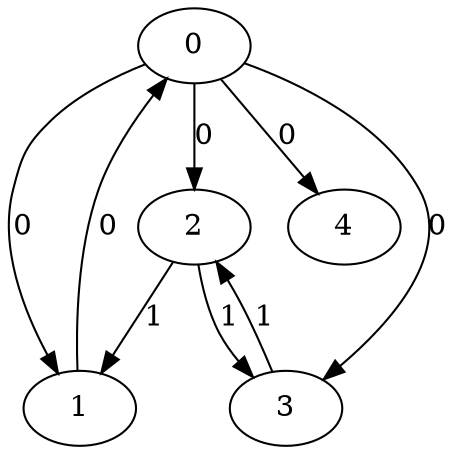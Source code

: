 // Source:692 Canonical: -1 0 0 0 0 0 -1 -1 -1 -1 -1 1 -1 1 -1 -1 -1 1 -1 -1 -1 -1 -1 -1 -1
digraph HRA_from_692_graph_000 {
  0 -> 1 [label="0"];
  0 -> 2 [label="0"];
  0 -> 3 [label="0"];
  1 -> 0 [label="0"];
  2 -> 1 [label="1"];
  2 -> 3 [label="1"];
  3 -> 2 [label="1"];
  0 -> 4 [label="0"];
}

// Source:692 Canonical: -1 0 0 0 0 0 -1 -1 -1 -1 -1 1 -1 1 -1 -1 -1 1 -1 -1 0 -1 -1 -1 -1
digraph HRA_from_692_graph_001 {
  0 -> 1 [label="0"];
  0 -> 2 [label="0"];
  0 -> 3 [label="0"];
  1 -> 0 [label="0"];
  2 -> 1 [label="1"];
  2 -> 3 [label="1"];
  3 -> 2 [label="1"];
  0 -> 4 [label="0"];
  4 -> 0 [label="0"];
}

// Source:692 Canonical: -1 0 0 0 -1 0 -1 -1 -1 0 -1 1 -1 1 -1 -1 -1 1 -1 -1 -1 -1 -1 -1 -1
digraph HRA_from_692_graph_002 {
  0 -> 1 [label="0"];
  0 -> 2 [label="0"];
  0 -> 3 [label="0"];
  1 -> 0 [label="0"];
  2 -> 1 [label="1"];
  2 -> 3 [label="1"];
  3 -> 2 [label="1"];
  1 -> 4 [label="0"];
}

// Source:692 Canonical: -1 0 0 0 0 0 -1 -1 -1 0 -1 1 -1 1 -1 -1 -1 1 -1 -1 -1 -1 -1 -1 -1
digraph HRA_from_692_graph_003 {
  0 -> 1 [label="0"];
  0 -> 2 [label="0"];
  0 -> 3 [label="0"];
  1 -> 0 [label="0"];
  2 -> 1 [label="1"];
  2 -> 3 [label="1"];
  3 -> 2 [label="1"];
  0 -> 4 [label="0"];
  1 -> 4 [label="0"];
}

// Source:692 Canonical: -1 0 0 0 -1 0 -1 -1 -1 0 -1 1 -1 1 -1 -1 -1 1 -1 -1 0 -1 -1 -1 -1
digraph HRA_from_692_graph_004 {
  0 -> 1 [label="0"];
  0 -> 2 [label="0"];
  0 -> 3 [label="0"];
  1 -> 0 [label="0"];
  2 -> 1 [label="1"];
  2 -> 3 [label="1"];
  3 -> 2 [label="1"];
  4 -> 0 [label="0"];
  1 -> 4 [label="0"];
}

// Source:692 Canonical: -1 0 0 0 0 0 -1 -1 -1 0 -1 1 -1 1 -1 -1 -1 1 -1 -1 0 -1 -1 -1 -1
digraph HRA_from_692_graph_005 {
  0 -> 1 [label="0"];
  0 -> 2 [label="0"];
  0 -> 3 [label="0"];
  1 -> 0 [label="0"];
  2 -> 1 [label="1"];
  2 -> 3 [label="1"];
  3 -> 2 [label="1"];
  0 -> 4 [label="0"];
  4 -> 0 [label="0"];
  1 -> 4 [label="0"];
}

// Source:692 Canonical: -1 0 0 0 0 0 -1 -1 -1 -1 -1 1 -1 1 -1 -1 -1 1 -1 -1 -1 0 -1 -1 -1
digraph HRA_from_692_graph_006 {
  0 -> 1 [label="0"];
  0 -> 2 [label="0"];
  0 -> 3 [label="0"];
  1 -> 0 [label="0"];
  2 -> 1 [label="1"];
  2 -> 3 [label="1"];
  3 -> 2 [label="1"];
  0 -> 4 [label="0"];
  4 -> 1 [label="0"];
}

// Source:692 Canonical: -1 0 0 0 0 0 -1 -1 -1 -1 -1 1 -1 1 -1 -1 -1 1 -1 -1 0 0 -1 -1 -1
digraph HRA_from_692_graph_007 {
  0 -> 1 [label="0"];
  0 -> 2 [label="0"];
  0 -> 3 [label="0"];
  1 -> 0 [label="0"];
  2 -> 1 [label="1"];
  2 -> 3 [label="1"];
  3 -> 2 [label="1"];
  0 -> 4 [label="0"];
  4 -> 0 [label="0"];
  4 -> 1 [label="0"];
}

// Source:692 Canonical: -1 0 0 0 -1 0 -1 -1 -1 0 -1 1 -1 1 -1 -1 -1 1 -1 -1 -1 0 -1 -1 -1
digraph HRA_from_692_graph_008 {
  0 -> 1 [label="0"];
  0 -> 2 [label="0"];
  0 -> 3 [label="0"];
  1 -> 0 [label="0"];
  2 -> 1 [label="1"];
  2 -> 3 [label="1"];
  3 -> 2 [label="1"];
  1 -> 4 [label="0"];
  4 -> 1 [label="0"];
}

// Source:692 Canonical: -1 0 0 0 0 0 -1 -1 -1 0 -1 1 -1 1 -1 -1 -1 1 -1 -1 -1 0 -1 -1 -1
digraph HRA_from_692_graph_009 {
  0 -> 1 [label="0"];
  0 -> 2 [label="0"];
  0 -> 3 [label="0"];
  1 -> 0 [label="0"];
  2 -> 1 [label="1"];
  2 -> 3 [label="1"];
  3 -> 2 [label="1"];
  0 -> 4 [label="0"];
  1 -> 4 [label="0"];
  4 -> 1 [label="0"];
}

// Source:692 Canonical: -1 0 0 0 -1 0 -1 -1 -1 0 -1 1 -1 1 -1 -1 -1 1 -1 -1 0 0 -1 -1 -1
digraph HRA_from_692_graph_010 {
  0 -> 1 [label="0"];
  0 -> 2 [label="0"];
  0 -> 3 [label="0"];
  1 -> 0 [label="0"];
  2 -> 1 [label="1"];
  2 -> 3 [label="1"];
  3 -> 2 [label="1"];
  4 -> 0 [label="0"];
  1 -> 4 [label="0"];
  4 -> 1 [label="0"];
}

// Source:692 Canonical: -1 0 0 0 0 0 -1 -1 -1 0 -1 1 -1 1 -1 -1 -1 1 -1 -1 0 0 -1 -1 -1
digraph HRA_from_692_graph_011 {
  0 -> 1 [label="0"];
  0 -> 2 [label="0"];
  0 -> 3 [label="0"];
  1 -> 0 [label="0"];
  2 -> 1 [label="1"];
  2 -> 3 [label="1"];
  3 -> 2 [label="1"];
  0 -> 4 [label="0"];
  4 -> 0 [label="0"];
  1 -> 4 [label="0"];
  4 -> 1 [label="0"];
}

// Source:692 Canonical: -1 0 0 0 -1 0 -1 -1 -1 -1 -1 1 -1 1 0 -1 -1 1 -1 -1 -1 -1 -1 -1 -1
digraph HRA_from_692_graph_012 {
  0 -> 1 [label="0"];
  0 -> 2 [label="0"];
  0 -> 3 [label="0"];
  1 -> 0 [label="0"];
  2 -> 1 [label="1"];
  2 -> 3 [label="1"];
  3 -> 2 [label="1"];
  2 -> 4 [label="0"];
}

// Source:692 Canonical: -1 0 0 0 0 0 -1 -1 -1 -1 -1 1 -1 1 0 -1 -1 1 -1 -1 -1 -1 -1 -1 -1
digraph HRA_from_692_graph_013 {
  0 -> 1 [label="0"];
  0 -> 2 [label="0"];
  0 -> 3 [label="0"];
  1 -> 0 [label="0"];
  2 -> 1 [label="1"];
  2 -> 3 [label="1"];
  3 -> 2 [label="1"];
  0 -> 4 [label="0"];
  2 -> 4 [label="0"];
}

// Source:692 Canonical: -1 0 0 0 -1 0 -1 -1 -1 -1 -1 1 -1 1 0 -1 -1 1 -1 -1 0 -1 -1 -1 -1
digraph HRA_from_692_graph_014 {
  0 -> 1 [label="0"];
  0 -> 2 [label="0"];
  0 -> 3 [label="0"];
  1 -> 0 [label="0"];
  2 -> 1 [label="1"];
  2 -> 3 [label="1"];
  3 -> 2 [label="1"];
  4 -> 0 [label="0"];
  2 -> 4 [label="0"];
}

// Source:692 Canonical: -1 0 0 0 0 0 -1 -1 -1 -1 -1 1 -1 1 0 -1 -1 1 -1 -1 0 -1 -1 -1 -1
digraph HRA_from_692_graph_015 {
  0 -> 1 [label="0"];
  0 -> 2 [label="0"];
  0 -> 3 [label="0"];
  1 -> 0 [label="0"];
  2 -> 1 [label="1"];
  2 -> 3 [label="1"];
  3 -> 2 [label="1"];
  0 -> 4 [label="0"];
  4 -> 0 [label="0"];
  2 -> 4 [label="0"];
}

// Source:692 Canonical: -1 0 0 0 -1 0 -1 -1 -1 0 -1 1 -1 1 0 -1 -1 1 -1 -1 -1 -1 -1 -1 -1
digraph HRA_from_692_graph_016 {
  0 -> 1 [label="0"];
  0 -> 2 [label="0"];
  0 -> 3 [label="0"];
  1 -> 0 [label="0"];
  2 -> 1 [label="1"];
  2 -> 3 [label="1"];
  3 -> 2 [label="1"];
  1 -> 4 [label="0"];
  2 -> 4 [label="0"];
}

// Source:692 Canonical: -1 0 0 0 0 0 -1 -1 -1 0 -1 1 -1 1 0 -1 -1 1 -1 -1 -1 -1 -1 -1 -1
digraph HRA_from_692_graph_017 {
  0 -> 1 [label="0"];
  0 -> 2 [label="0"];
  0 -> 3 [label="0"];
  1 -> 0 [label="0"];
  2 -> 1 [label="1"];
  2 -> 3 [label="1"];
  3 -> 2 [label="1"];
  0 -> 4 [label="0"];
  1 -> 4 [label="0"];
  2 -> 4 [label="0"];
}

// Source:692 Canonical: -1 0 0 0 -1 0 -1 -1 -1 0 -1 1 -1 1 0 -1 -1 1 -1 -1 0 -1 -1 -1 -1
digraph HRA_from_692_graph_018 {
  0 -> 1 [label="0"];
  0 -> 2 [label="0"];
  0 -> 3 [label="0"];
  1 -> 0 [label="0"];
  2 -> 1 [label="1"];
  2 -> 3 [label="1"];
  3 -> 2 [label="1"];
  4 -> 0 [label="0"];
  1 -> 4 [label="0"];
  2 -> 4 [label="0"];
}

// Source:692 Canonical: -1 0 0 0 0 0 -1 -1 -1 0 -1 1 -1 1 0 -1 -1 1 -1 -1 0 -1 -1 -1 -1
digraph HRA_from_692_graph_019 {
  0 -> 1 [label="0"];
  0 -> 2 [label="0"];
  0 -> 3 [label="0"];
  1 -> 0 [label="0"];
  2 -> 1 [label="1"];
  2 -> 3 [label="1"];
  3 -> 2 [label="1"];
  0 -> 4 [label="0"];
  4 -> 0 [label="0"];
  1 -> 4 [label="0"];
  2 -> 4 [label="0"];
}

// Source:692 Canonical: -1 0 0 0 -1 0 -1 -1 -1 -1 -1 1 -1 1 0 -1 -1 1 -1 -1 -1 0 -1 -1 -1
digraph HRA_from_692_graph_020 {
  0 -> 1 [label="0"];
  0 -> 2 [label="0"];
  0 -> 3 [label="0"];
  1 -> 0 [label="0"];
  2 -> 1 [label="1"];
  2 -> 3 [label="1"];
  3 -> 2 [label="1"];
  4 -> 1 [label="0"];
  2 -> 4 [label="0"];
}

// Source:692 Canonical: -1 0 0 0 0 0 -1 -1 -1 -1 -1 1 -1 1 0 -1 -1 1 -1 -1 -1 0 -1 -1 -1
digraph HRA_from_692_graph_021 {
  0 -> 1 [label="0"];
  0 -> 2 [label="0"];
  0 -> 3 [label="0"];
  1 -> 0 [label="0"];
  2 -> 1 [label="1"];
  2 -> 3 [label="1"];
  3 -> 2 [label="1"];
  0 -> 4 [label="0"];
  4 -> 1 [label="0"];
  2 -> 4 [label="0"];
}

// Source:692 Canonical: -1 0 0 0 -1 0 -1 -1 -1 -1 -1 1 -1 1 0 -1 -1 1 -1 -1 0 0 -1 -1 -1
digraph HRA_from_692_graph_022 {
  0 -> 1 [label="0"];
  0 -> 2 [label="0"];
  0 -> 3 [label="0"];
  1 -> 0 [label="0"];
  2 -> 1 [label="1"];
  2 -> 3 [label="1"];
  3 -> 2 [label="1"];
  4 -> 0 [label="0"];
  4 -> 1 [label="0"];
  2 -> 4 [label="0"];
}

// Source:692 Canonical: -1 0 0 0 0 0 -1 -1 -1 -1 -1 1 -1 1 0 -1 -1 1 -1 -1 0 0 -1 -1 -1
digraph HRA_from_692_graph_023 {
  0 -> 1 [label="0"];
  0 -> 2 [label="0"];
  0 -> 3 [label="0"];
  1 -> 0 [label="0"];
  2 -> 1 [label="1"];
  2 -> 3 [label="1"];
  3 -> 2 [label="1"];
  0 -> 4 [label="0"];
  4 -> 0 [label="0"];
  4 -> 1 [label="0"];
  2 -> 4 [label="0"];
}

// Source:692 Canonical: -1 0 0 0 -1 0 -1 -1 -1 0 -1 1 -1 1 0 -1 -1 1 -1 -1 -1 0 -1 -1 -1
digraph HRA_from_692_graph_024 {
  0 -> 1 [label="0"];
  0 -> 2 [label="0"];
  0 -> 3 [label="0"];
  1 -> 0 [label="0"];
  2 -> 1 [label="1"];
  2 -> 3 [label="1"];
  3 -> 2 [label="1"];
  1 -> 4 [label="0"];
  4 -> 1 [label="0"];
  2 -> 4 [label="0"];
}

// Source:692 Canonical: -1 0 0 0 0 0 -1 -1 -1 0 -1 1 -1 1 0 -1 -1 1 -1 -1 -1 0 -1 -1 -1
digraph HRA_from_692_graph_025 {
  0 -> 1 [label="0"];
  0 -> 2 [label="0"];
  0 -> 3 [label="0"];
  1 -> 0 [label="0"];
  2 -> 1 [label="1"];
  2 -> 3 [label="1"];
  3 -> 2 [label="1"];
  0 -> 4 [label="0"];
  1 -> 4 [label="0"];
  4 -> 1 [label="0"];
  2 -> 4 [label="0"];
}

// Source:692 Canonical: -1 0 0 0 -1 0 -1 -1 -1 0 -1 1 -1 1 0 -1 -1 1 -1 -1 0 0 -1 -1 -1
digraph HRA_from_692_graph_026 {
  0 -> 1 [label="0"];
  0 -> 2 [label="0"];
  0 -> 3 [label="0"];
  1 -> 0 [label="0"];
  2 -> 1 [label="1"];
  2 -> 3 [label="1"];
  3 -> 2 [label="1"];
  4 -> 0 [label="0"];
  1 -> 4 [label="0"];
  4 -> 1 [label="0"];
  2 -> 4 [label="0"];
}

// Source:692 Canonical: -1 0 0 0 0 0 -1 -1 -1 0 -1 1 -1 1 0 -1 -1 1 -1 -1 0 0 -1 -1 -1
digraph HRA_from_692_graph_027 {
  0 -> 1 [label="0"];
  0 -> 2 [label="0"];
  0 -> 3 [label="0"];
  1 -> 0 [label="0"];
  2 -> 1 [label="1"];
  2 -> 3 [label="1"];
  3 -> 2 [label="1"];
  0 -> 4 [label="0"];
  4 -> 0 [label="0"];
  1 -> 4 [label="0"];
  4 -> 1 [label="0"];
  2 -> 4 [label="0"];
}

// Source:692 Canonical: -1 0 0 0 0 0 -1 -1 -1 -1 -1 1 -1 1 -1 -1 -1 1 -1 -1 -1 -1 0 -1 -1
digraph HRA_from_692_graph_028 {
  0 -> 1 [label="0"];
  0 -> 2 [label="0"];
  0 -> 3 [label="0"];
  1 -> 0 [label="0"];
  2 -> 1 [label="1"];
  2 -> 3 [label="1"];
  3 -> 2 [label="1"];
  0 -> 4 [label="0"];
  4 -> 2 [label="0"];
}

// Source:692 Canonical: -1 0 0 0 0 0 -1 -1 -1 -1 -1 1 -1 1 -1 -1 -1 1 -1 -1 0 -1 0 -1 -1
digraph HRA_from_692_graph_029 {
  0 -> 1 [label="0"];
  0 -> 2 [label="0"];
  0 -> 3 [label="0"];
  1 -> 0 [label="0"];
  2 -> 1 [label="1"];
  2 -> 3 [label="1"];
  3 -> 2 [label="1"];
  0 -> 4 [label="0"];
  4 -> 0 [label="0"];
  4 -> 2 [label="0"];
}

// Source:692 Canonical: -1 0 0 0 -1 0 -1 -1 -1 0 -1 1 -1 1 -1 -1 -1 1 -1 -1 -1 -1 0 -1 -1
digraph HRA_from_692_graph_030 {
  0 -> 1 [label="0"];
  0 -> 2 [label="0"];
  0 -> 3 [label="0"];
  1 -> 0 [label="0"];
  2 -> 1 [label="1"];
  2 -> 3 [label="1"];
  3 -> 2 [label="1"];
  1 -> 4 [label="0"];
  4 -> 2 [label="0"];
}

// Source:692 Canonical: -1 0 0 0 0 0 -1 -1 -1 0 -1 1 -1 1 -1 -1 -1 1 -1 -1 -1 -1 0 -1 -1
digraph HRA_from_692_graph_031 {
  0 -> 1 [label="0"];
  0 -> 2 [label="0"];
  0 -> 3 [label="0"];
  1 -> 0 [label="0"];
  2 -> 1 [label="1"];
  2 -> 3 [label="1"];
  3 -> 2 [label="1"];
  0 -> 4 [label="0"];
  1 -> 4 [label="0"];
  4 -> 2 [label="0"];
}

// Source:692 Canonical: -1 0 0 0 -1 0 -1 -1 -1 0 -1 1 -1 1 -1 -1 -1 1 -1 -1 0 -1 0 -1 -1
digraph HRA_from_692_graph_032 {
  0 -> 1 [label="0"];
  0 -> 2 [label="0"];
  0 -> 3 [label="0"];
  1 -> 0 [label="0"];
  2 -> 1 [label="1"];
  2 -> 3 [label="1"];
  3 -> 2 [label="1"];
  4 -> 0 [label="0"];
  1 -> 4 [label="0"];
  4 -> 2 [label="0"];
}

// Source:692 Canonical: -1 0 0 0 0 0 -1 -1 -1 0 -1 1 -1 1 -1 -1 -1 1 -1 -1 0 -1 0 -1 -1
digraph HRA_from_692_graph_033 {
  0 -> 1 [label="0"];
  0 -> 2 [label="0"];
  0 -> 3 [label="0"];
  1 -> 0 [label="0"];
  2 -> 1 [label="1"];
  2 -> 3 [label="1"];
  3 -> 2 [label="1"];
  0 -> 4 [label="0"];
  4 -> 0 [label="0"];
  1 -> 4 [label="0"];
  4 -> 2 [label="0"];
}

// Source:692 Canonical: -1 0 0 0 0 0 -1 -1 -1 -1 -1 1 -1 1 -1 -1 -1 1 -1 -1 -1 0 0 -1 -1
digraph HRA_from_692_graph_034 {
  0 -> 1 [label="0"];
  0 -> 2 [label="0"];
  0 -> 3 [label="0"];
  1 -> 0 [label="0"];
  2 -> 1 [label="1"];
  2 -> 3 [label="1"];
  3 -> 2 [label="1"];
  0 -> 4 [label="0"];
  4 -> 1 [label="0"];
  4 -> 2 [label="0"];
}

// Source:692 Canonical: -1 0 0 0 0 0 -1 -1 -1 -1 -1 1 -1 1 -1 -1 -1 1 -1 -1 0 0 0 -1 -1
digraph HRA_from_692_graph_035 {
  0 -> 1 [label="0"];
  0 -> 2 [label="0"];
  0 -> 3 [label="0"];
  1 -> 0 [label="0"];
  2 -> 1 [label="1"];
  2 -> 3 [label="1"];
  3 -> 2 [label="1"];
  0 -> 4 [label="0"];
  4 -> 0 [label="0"];
  4 -> 1 [label="0"];
  4 -> 2 [label="0"];
}

// Source:692 Canonical: -1 0 0 0 -1 0 -1 -1 -1 0 -1 1 -1 1 -1 -1 -1 1 -1 -1 -1 0 0 -1 -1
digraph HRA_from_692_graph_036 {
  0 -> 1 [label="0"];
  0 -> 2 [label="0"];
  0 -> 3 [label="0"];
  1 -> 0 [label="0"];
  2 -> 1 [label="1"];
  2 -> 3 [label="1"];
  3 -> 2 [label="1"];
  1 -> 4 [label="0"];
  4 -> 1 [label="0"];
  4 -> 2 [label="0"];
}

// Source:692 Canonical: -1 0 0 0 0 0 -1 -1 -1 0 -1 1 -1 1 -1 -1 -1 1 -1 -1 -1 0 0 -1 -1
digraph HRA_from_692_graph_037 {
  0 -> 1 [label="0"];
  0 -> 2 [label="0"];
  0 -> 3 [label="0"];
  1 -> 0 [label="0"];
  2 -> 1 [label="1"];
  2 -> 3 [label="1"];
  3 -> 2 [label="1"];
  0 -> 4 [label="0"];
  1 -> 4 [label="0"];
  4 -> 1 [label="0"];
  4 -> 2 [label="0"];
}

// Source:692 Canonical: -1 0 0 0 -1 0 -1 -1 -1 0 -1 1 -1 1 -1 -1 -1 1 -1 -1 0 0 0 -1 -1
digraph HRA_from_692_graph_038 {
  0 -> 1 [label="0"];
  0 -> 2 [label="0"];
  0 -> 3 [label="0"];
  1 -> 0 [label="0"];
  2 -> 1 [label="1"];
  2 -> 3 [label="1"];
  3 -> 2 [label="1"];
  4 -> 0 [label="0"];
  1 -> 4 [label="0"];
  4 -> 1 [label="0"];
  4 -> 2 [label="0"];
}

// Source:692 Canonical: -1 0 0 0 0 0 -1 -1 -1 0 -1 1 -1 1 -1 -1 -1 1 -1 -1 0 0 0 -1 -1
digraph HRA_from_692_graph_039 {
  0 -> 1 [label="0"];
  0 -> 2 [label="0"];
  0 -> 3 [label="0"];
  1 -> 0 [label="0"];
  2 -> 1 [label="1"];
  2 -> 3 [label="1"];
  3 -> 2 [label="1"];
  0 -> 4 [label="0"];
  4 -> 0 [label="0"];
  1 -> 4 [label="0"];
  4 -> 1 [label="0"];
  4 -> 2 [label="0"];
}

// Source:692 Canonical: -1 0 0 0 -1 0 -1 -1 -1 -1 -1 1 -1 1 0 -1 -1 1 -1 -1 -1 -1 0 -1 -1
digraph HRA_from_692_graph_040 {
  0 -> 1 [label="0"];
  0 -> 2 [label="0"];
  0 -> 3 [label="0"];
  1 -> 0 [label="0"];
  2 -> 1 [label="1"];
  2 -> 3 [label="1"];
  3 -> 2 [label="1"];
  2 -> 4 [label="0"];
  4 -> 2 [label="0"];
}

// Source:692 Canonical: -1 0 0 0 0 0 -1 -1 -1 -1 -1 1 -1 1 0 -1 -1 1 -1 -1 -1 -1 0 -1 -1
digraph HRA_from_692_graph_041 {
  0 -> 1 [label="0"];
  0 -> 2 [label="0"];
  0 -> 3 [label="0"];
  1 -> 0 [label="0"];
  2 -> 1 [label="1"];
  2 -> 3 [label="1"];
  3 -> 2 [label="1"];
  0 -> 4 [label="0"];
  2 -> 4 [label="0"];
  4 -> 2 [label="0"];
}

// Source:692 Canonical: -1 0 0 0 -1 0 -1 -1 -1 -1 -1 1 -1 1 0 -1 -1 1 -1 -1 0 -1 0 -1 -1
digraph HRA_from_692_graph_042 {
  0 -> 1 [label="0"];
  0 -> 2 [label="0"];
  0 -> 3 [label="0"];
  1 -> 0 [label="0"];
  2 -> 1 [label="1"];
  2 -> 3 [label="1"];
  3 -> 2 [label="1"];
  4 -> 0 [label="0"];
  2 -> 4 [label="0"];
  4 -> 2 [label="0"];
}

// Source:692 Canonical: -1 0 0 0 0 0 -1 -1 -1 -1 -1 1 -1 1 0 -1 -1 1 -1 -1 0 -1 0 -1 -1
digraph HRA_from_692_graph_043 {
  0 -> 1 [label="0"];
  0 -> 2 [label="0"];
  0 -> 3 [label="0"];
  1 -> 0 [label="0"];
  2 -> 1 [label="1"];
  2 -> 3 [label="1"];
  3 -> 2 [label="1"];
  0 -> 4 [label="0"];
  4 -> 0 [label="0"];
  2 -> 4 [label="0"];
  4 -> 2 [label="0"];
}

// Source:692 Canonical: -1 0 0 0 -1 0 -1 -1 -1 0 -1 1 -1 1 0 -1 -1 1 -1 -1 -1 -1 0 -1 -1
digraph HRA_from_692_graph_044 {
  0 -> 1 [label="0"];
  0 -> 2 [label="0"];
  0 -> 3 [label="0"];
  1 -> 0 [label="0"];
  2 -> 1 [label="1"];
  2 -> 3 [label="1"];
  3 -> 2 [label="1"];
  1 -> 4 [label="0"];
  2 -> 4 [label="0"];
  4 -> 2 [label="0"];
}

// Source:692 Canonical: -1 0 0 0 0 0 -1 -1 -1 0 -1 1 -1 1 0 -1 -1 1 -1 -1 -1 -1 0 -1 -1
digraph HRA_from_692_graph_045 {
  0 -> 1 [label="0"];
  0 -> 2 [label="0"];
  0 -> 3 [label="0"];
  1 -> 0 [label="0"];
  2 -> 1 [label="1"];
  2 -> 3 [label="1"];
  3 -> 2 [label="1"];
  0 -> 4 [label="0"];
  1 -> 4 [label="0"];
  2 -> 4 [label="0"];
  4 -> 2 [label="0"];
}

// Source:692 Canonical: -1 0 0 0 -1 0 -1 -1 -1 0 -1 1 -1 1 0 -1 -1 1 -1 -1 0 -1 0 -1 -1
digraph HRA_from_692_graph_046 {
  0 -> 1 [label="0"];
  0 -> 2 [label="0"];
  0 -> 3 [label="0"];
  1 -> 0 [label="0"];
  2 -> 1 [label="1"];
  2 -> 3 [label="1"];
  3 -> 2 [label="1"];
  4 -> 0 [label="0"];
  1 -> 4 [label="0"];
  2 -> 4 [label="0"];
  4 -> 2 [label="0"];
}

// Source:692 Canonical: -1 0 0 0 0 0 -1 -1 -1 0 -1 1 -1 1 0 -1 -1 1 -1 -1 0 -1 0 -1 -1
digraph HRA_from_692_graph_047 {
  0 -> 1 [label="0"];
  0 -> 2 [label="0"];
  0 -> 3 [label="0"];
  1 -> 0 [label="0"];
  2 -> 1 [label="1"];
  2 -> 3 [label="1"];
  3 -> 2 [label="1"];
  0 -> 4 [label="0"];
  4 -> 0 [label="0"];
  1 -> 4 [label="0"];
  2 -> 4 [label="0"];
  4 -> 2 [label="0"];
}

// Source:692 Canonical: -1 0 0 0 -1 0 -1 -1 -1 -1 -1 1 -1 1 0 -1 -1 1 -1 -1 -1 0 0 -1 -1
digraph HRA_from_692_graph_048 {
  0 -> 1 [label="0"];
  0 -> 2 [label="0"];
  0 -> 3 [label="0"];
  1 -> 0 [label="0"];
  2 -> 1 [label="1"];
  2 -> 3 [label="1"];
  3 -> 2 [label="1"];
  4 -> 1 [label="0"];
  2 -> 4 [label="0"];
  4 -> 2 [label="0"];
}

// Source:692 Canonical: -1 0 0 0 0 0 -1 -1 -1 -1 -1 1 -1 1 0 -1 -1 1 -1 -1 -1 0 0 -1 -1
digraph HRA_from_692_graph_049 {
  0 -> 1 [label="0"];
  0 -> 2 [label="0"];
  0 -> 3 [label="0"];
  1 -> 0 [label="0"];
  2 -> 1 [label="1"];
  2 -> 3 [label="1"];
  3 -> 2 [label="1"];
  0 -> 4 [label="0"];
  4 -> 1 [label="0"];
  2 -> 4 [label="0"];
  4 -> 2 [label="0"];
}

// Source:692 Canonical: -1 0 0 0 -1 0 -1 -1 -1 -1 -1 1 -1 1 0 -1 -1 1 -1 -1 0 0 0 -1 -1
digraph HRA_from_692_graph_050 {
  0 -> 1 [label="0"];
  0 -> 2 [label="0"];
  0 -> 3 [label="0"];
  1 -> 0 [label="0"];
  2 -> 1 [label="1"];
  2 -> 3 [label="1"];
  3 -> 2 [label="1"];
  4 -> 0 [label="0"];
  4 -> 1 [label="0"];
  2 -> 4 [label="0"];
  4 -> 2 [label="0"];
}

// Source:692 Canonical: -1 0 0 0 0 0 -1 -1 -1 -1 -1 1 -1 1 0 -1 -1 1 -1 -1 0 0 0 -1 -1
digraph HRA_from_692_graph_051 {
  0 -> 1 [label="0"];
  0 -> 2 [label="0"];
  0 -> 3 [label="0"];
  1 -> 0 [label="0"];
  2 -> 1 [label="1"];
  2 -> 3 [label="1"];
  3 -> 2 [label="1"];
  0 -> 4 [label="0"];
  4 -> 0 [label="0"];
  4 -> 1 [label="0"];
  2 -> 4 [label="0"];
  4 -> 2 [label="0"];
}

// Source:692 Canonical: -1 0 0 0 -1 0 -1 -1 -1 0 -1 1 -1 1 0 -1 -1 1 -1 -1 -1 0 0 -1 -1
digraph HRA_from_692_graph_052 {
  0 -> 1 [label="0"];
  0 -> 2 [label="0"];
  0 -> 3 [label="0"];
  1 -> 0 [label="0"];
  2 -> 1 [label="1"];
  2 -> 3 [label="1"];
  3 -> 2 [label="1"];
  1 -> 4 [label="0"];
  4 -> 1 [label="0"];
  2 -> 4 [label="0"];
  4 -> 2 [label="0"];
}

// Source:692 Canonical: -1 0 0 0 0 0 -1 -1 -1 0 -1 1 -1 1 0 -1 -1 1 -1 -1 -1 0 0 -1 -1
digraph HRA_from_692_graph_053 {
  0 -> 1 [label="0"];
  0 -> 2 [label="0"];
  0 -> 3 [label="0"];
  1 -> 0 [label="0"];
  2 -> 1 [label="1"];
  2 -> 3 [label="1"];
  3 -> 2 [label="1"];
  0 -> 4 [label="0"];
  1 -> 4 [label="0"];
  4 -> 1 [label="0"];
  2 -> 4 [label="0"];
  4 -> 2 [label="0"];
}

// Source:692 Canonical: -1 0 0 0 -1 0 -1 -1 -1 0 -1 1 -1 1 0 -1 -1 1 -1 -1 0 0 0 -1 -1
digraph HRA_from_692_graph_054 {
  0 -> 1 [label="0"];
  0 -> 2 [label="0"];
  0 -> 3 [label="0"];
  1 -> 0 [label="0"];
  2 -> 1 [label="1"];
  2 -> 3 [label="1"];
  3 -> 2 [label="1"];
  4 -> 0 [label="0"];
  1 -> 4 [label="0"];
  4 -> 1 [label="0"];
  2 -> 4 [label="0"];
  4 -> 2 [label="0"];
}

// Source:692 Canonical: -1 0 0 0 0 0 -1 -1 -1 0 -1 1 -1 1 0 -1 -1 1 -1 -1 0 0 0 -1 -1
digraph HRA_from_692_graph_055 {
  0 -> 1 [label="0"];
  0 -> 2 [label="0"];
  0 -> 3 [label="0"];
  1 -> 0 [label="0"];
  2 -> 1 [label="1"];
  2 -> 3 [label="1"];
  3 -> 2 [label="1"];
  0 -> 4 [label="0"];
  4 -> 0 [label="0"];
  1 -> 4 [label="0"];
  4 -> 1 [label="0"];
  2 -> 4 [label="0"];
  4 -> 2 [label="0"];
}

// Source:692 Canonical: -1 0 0 0 -1 0 -1 -1 -1 -1 -1 1 -1 1 -1 -1 -1 1 -1 0 -1 -1 -1 -1 -1
digraph HRA_from_692_graph_056 {
  0 -> 1 [label="0"];
  0 -> 2 [label="0"];
  0 -> 3 [label="0"];
  1 -> 0 [label="0"];
  2 -> 1 [label="1"];
  2 -> 3 [label="1"];
  3 -> 2 [label="1"];
  3 -> 4 [label="0"];
}

// Source:692 Canonical: -1 0 0 0 0 0 -1 -1 -1 -1 -1 1 -1 1 -1 -1 -1 1 -1 0 -1 -1 -1 -1 -1
digraph HRA_from_692_graph_057 {
  0 -> 1 [label="0"];
  0 -> 2 [label="0"];
  0 -> 3 [label="0"];
  1 -> 0 [label="0"];
  2 -> 1 [label="1"];
  2 -> 3 [label="1"];
  3 -> 2 [label="1"];
  0 -> 4 [label="0"];
  3 -> 4 [label="0"];
}

// Source:692 Canonical: -1 0 0 0 -1 0 -1 -1 -1 -1 -1 1 -1 1 -1 -1 -1 1 -1 0 0 -1 -1 -1 -1
digraph HRA_from_692_graph_058 {
  0 -> 1 [label="0"];
  0 -> 2 [label="0"];
  0 -> 3 [label="0"];
  1 -> 0 [label="0"];
  2 -> 1 [label="1"];
  2 -> 3 [label="1"];
  3 -> 2 [label="1"];
  4 -> 0 [label="0"];
  3 -> 4 [label="0"];
}

// Source:692 Canonical: -1 0 0 0 0 0 -1 -1 -1 -1 -1 1 -1 1 -1 -1 -1 1 -1 0 0 -1 -1 -1 -1
digraph HRA_from_692_graph_059 {
  0 -> 1 [label="0"];
  0 -> 2 [label="0"];
  0 -> 3 [label="0"];
  1 -> 0 [label="0"];
  2 -> 1 [label="1"];
  2 -> 3 [label="1"];
  3 -> 2 [label="1"];
  0 -> 4 [label="0"];
  4 -> 0 [label="0"];
  3 -> 4 [label="0"];
}

// Source:692 Canonical: -1 0 0 0 -1 0 -1 -1 -1 0 -1 1 -1 1 -1 -1 -1 1 -1 0 -1 -1 -1 -1 -1
digraph HRA_from_692_graph_060 {
  0 -> 1 [label="0"];
  0 -> 2 [label="0"];
  0 -> 3 [label="0"];
  1 -> 0 [label="0"];
  2 -> 1 [label="1"];
  2 -> 3 [label="1"];
  3 -> 2 [label="1"];
  1 -> 4 [label="0"];
  3 -> 4 [label="0"];
}

// Source:692 Canonical: -1 0 0 0 0 0 -1 -1 -1 0 -1 1 -1 1 -1 -1 -1 1 -1 0 -1 -1 -1 -1 -1
digraph HRA_from_692_graph_061 {
  0 -> 1 [label="0"];
  0 -> 2 [label="0"];
  0 -> 3 [label="0"];
  1 -> 0 [label="0"];
  2 -> 1 [label="1"];
  2 -> 3 [label="1"];
  3 -> 2 [label="1"];
  0 -> 4 [label="0"];
  1 -> 4 [label="0"];
  3 -> 4 [label="0"];
}

// Source:692 Canonical: -1 0 0 0 -1 0 -1 -1 -1 0 -1 1 -1 1 -1 -1 -1 1 -1 0 0 -1 -1 -1 -1
digraph HRA_from_692_graph_062 {
  0 -> 1 [label="0"];
  0 -> 2 [label="0"];
  0 -> 3 [label="0"];
  1 -> 0 [label="0"];
  2 -> 1 [label="1"];
  2 -> 3 [label="1"];
  3 -> 2 [label="1"];
  4 -> 0 [label="0"];
  1 -> 4 [label="0"];
  3 -> 4 [label="0"];
}

// Source:692 Canonical: -1 0 0 0 0 0 -1 -1 -1 0 -1 1 -1 1 -1 -1 -1 1 -1 0 0 -1 -1 -1 -1
digraph HRA_from_692_graph_063 {
  0 -> 1 [label="0"];
  0 -> 2 [label="0"];
  0 -> 3 [label="0"];
  1 -> 0 [label="0"];
  2 -> 1 [label="1"];
  2 -> 3 [label="1"];
  3 -> 2 [label="1"];
  0 -> 4 [label="0"];
  4 -> 0 [label="0"];
  1 -> 4 [label="0"];
  3 -> 4 [label="0"];
}

// Source:692 Canonical: -1 0 0 0 -1 0 -1 -1 -1 -1 -1 1 -1 1 -1 -1 -1 1 -1 0 -1 0 -1 -1 -1
digraph HRA_from_692_graph_064 {
  0 -> 1 [label="0"];
  0 -> 2 [label="0"];
  0 -> 3 [label="0"];
  1 -> 0 [label="0"];
  2 -> 1 [label="1"];
  2 -> 3 [label="1"];
  3 -> 2 [label="1"];
  4 -> 1 [label="0"];
  3 -> 4 [label="0"];
}

// Source:692 Canonical: -1 0 0 0 0 0 -1 -1 -1 -1 -1 1 -1 1 -1 -1 -1 1 -1 0 -1 0 -1 -1 -1
digraph HRA_from_692_graph_065 {
  0 -> 1 [label="0"];
  0 -> 2 [label="0"];
  0 -> 3 [label="0"];
  1 -> 0 [label="0"];
  2 -> 1 [label="1"];
  2 -> 3 [label="1"];
  3 -> 2 [label="1"];
  0 -> 4 [label="0"];
  4 -> 1 [label="0"];
  3 -> 4 [label="0"];
}

// Source:692 Canonical: -1 0 0 0 -1 0 -1 -1 -1 -1 -1 1 -1 1 -1 -1 -1 1 -1 0 0 0 -1 -1 -1
digraph HRA_from_692_graph_066 {
  0 -> 1 [label="0"];
  0 -> 2 [label="0"];
  0 -> 3 [label="0"];
  1 -> 0 [label="0"];
  2 -> 1 [label="1"];
  2 -> 3 [label="1"];
  3 -> 2 [label="1"];
  4 -> 0 [label="0"];
  4 -> 1 [label="0"];
  3 -> 4 [label="0"];
}

// Source:692 Canonical: -1 0 0 0 0 0 -1 -1 -1 -1 -1 1 -1 1 -1 -1 -1 1 -1 0 0 0 -1 -1 -1
digraph HRA_from_692_graph_067 {
  0 -> 1 [label="0"];
  0 -> 2 [label="0"];
  0 -> 3 [label="0"];
  1 -> 0 [label="0"];
  2 -> 1 [label="1"];
  2 -> 3 [label="1"];
  3 -> 2 [label="1"];
  0 -> 4 [label="0"];
  4 -> 0 [label="0"];
  4 -> 1 [label="0"];
  3 -> 4 [label="0"];
}

// Source:692 Canonical: -1 0 0 0 -1 0 -1 -1 -1 0 -1 1 -1 1 -1 -1 -1 1 -1 0 -1 0 -1 -1 -1
digraph HRA_from_692_graph_068 {
  0 -> 1 [label="0"];
  0 -> 2 [label="0"];
  0 -> 3 [label="0"];
  1 -> 0 [label="0"];
  2 -> 1 [label="1"];
  2 -> 3 [label="1"];
  3 -> 2 [label="1"];
  1 -> 4 [label="0"];
  4 -> 1 [label="0"];
  3 -> 4 [label="0"];
}

// Source:692 Canonical: -1 0 0 0 0 0 -1 -1 -1 0 -1 1 -1 1 -1 -1 -1 1 -1 0 -1 0 -1 -1 -1
digraph HRA_from_692_graph_069 {
  0 -> 1 [label="0"];
  0 -> 2 [label="0"];
  0 -> 3 [label="0"];
  1 -> 0 [label="0"];
  2 -> 1 [label="1"];
  2 -> 3 [label="1"];
  3 -> 2 [label="1"];
  0 -> 4 [label="0"];
  1 -> 4 [label="0"];
  4 -> 1 [label="0"];
  3 -> 4 [label="0"];
}

// Source:692 Canonical: -1 0 0 0 -1 0 -1 -1 -1 0 -1 1 -1 1 -1 -1 -1 1 -1 0 0 0 -1 -1 -1
digraph HRA_from_692_graph_070 {
  0 -> 1 [label="0"];
  0 -> 2 [label="0"];
  0 -> 3 [label="0"];
  1 -> 0 [label="0"];
  2 -> 1 [label="1"];
  2 -> 3 [label="1"];
  3 -> 2 [label="1"];
  4 -> 0 [label="0"];
  1 -> 4 [label="0"];
  4 -> 1 [label="0"];
  3 -> 4 [label="0"];
}

// Source:692 Canonical: -1 0 0 0 0 0 -1 -1 -1 0 -1 1 -1 1 -1 -1 -1 1 -1 0 0 0 -1 -1 -1
digraph HRA_from_692_graph_071 {
  0 -> 1 [label="0"];
  0 -> 2 [label="0"];
  0 -> 3 [label="0"];
  1 -> 0 [label="0"];
  2 -> 1 [label="1"];
  2 -> 3 [label="1"];
  3 -> 2 [label="1"];
  0 -> 4 [label="0"];
  4 -> 0 [label="0"];
  1 -> 4 [label="0"];
  4 -> 1 [label="0"];
  3 -> 4 [label="0"];
}

// Source:692 Canonical: -1 0 0 0 -1 0 -1 -1 -1 -1 -1 1 -1 1 0 -1 -1 1 -1 0 -1 -1 -1 -1 -1
digraph HRA_from_692_graph_072 {
  0 -> 1 [label="0"];
  0 -> 2 [label="0"];
  0 -> 3 [label="0"];
  1 -> 0 [label="0"];
  2 -> 1 [label="1"];
  2 -> 3 [label="1"];
  3 -> 2 [label="1"];
  2 -> 4 [label="0"];
  3 -> 4 [label="0"];
}

// Source:692 Canonical: -1 0 0 0 0 0 -1 -1 -1 -1 -1 1 -1 1 0 -1 -1 1 -1 0 -1 -1 -1 -1 -1
digraph HRA_from_692_graph_073 {
  0 -> 1 [label="0"];
  0 -> 2 [label="0"];
  0 -> 3 [label="0"];
  1 -> 0 [label="0"];
  2 -> 1 [label="1"];
  2 -> 3 [label="1"];
  3 -> 2 [label="1"];
  0 -> 4 [label="0"];
  2 -> 4 [label="0"];
  3 -> 4 [label="0"];
}

// Source:692 Canonical: -1 0 0 0 -1 0 -1 -1 -1 -1 -1 1 -1 1 0 -1 -1 1 -1 0 0 -1 -1 -1 -1
digraph HRA_from_692_graph_074 {
  0 -> 1 [label="0"];
  0 -> 2 [label="0"];
  0 -> 3 [label="0"];
  1 -> 0 [label="0"];
  2 -> 1 [label="1"];
  2 -> 3 [label="1"];
  3 -> 2 [label="1"];
  4 -> 0 [label="0"];
  2 -> 4 [label="0"];
  3 -> 4 [label="0"];
}

// Source:692 Canonical: -1 0 0 0 0 0 -1 -1 -1 -1 -1 1 -1 1 0 -1 -1 1 -1 0 0 -1 -1 -1 -1
digraph HRA_from_692_graph_075 {
  0 -> 1 [label="0"];
  0 -> 2 [label="0"];
  0 -> 3 [label="0"];
  1 -> 0 [label="0"];
  2 -> 1 [label="1"];
  2 -> 3 [label="1"];
  3 -> 2 [label="1"];
  0 -> 4 [label="0"];
  4 -> 0 [label="0"];
  2 -> 4 [label="0"];
  3 -> 4 [label="0"];
}

// Source:692 Canonical: -1 0 0 0 -1 0 -1 -1 -1 0 -1 1 -1 1 0 -1 -1 1 -1 0 -1 -1 -1 -1 -1
digraph HRA_from_692_graph_076 {
  0 -> 1 [label="0"];
  0 -> 2 [label="0"];
  0 -> 3 [label="0"];
  1 -> 0 [label="0"];
  2 -> 1 [label="1"];
  2 -> 3 [label="1"];
  3 -> 2 [label="1"];
  1 -> 4 [label="0"];
  2 -> 4 [label="0"];
  3 -> 4 [label="0"];
}

// Source:692 Canonical: -1 0 0 0 0 0 -1 -1 -1 0 -1 1 -1 1 0 -1 -1 1 -1 0 -1 -1 -1 -1 -1
digraph HRA_from_692_graph_077 {
  0 -> 1 [label="0"];
  0 -> 2 [label="0"];
  0 -> 3 [label="0"];
  1 -> 0 [label="0"];
  2 -> 1 [label="1"];
  2 -> 3 [label="1"];
  3 -> 2 [label="1"];
  0 -> 4 [label="0"];
  1 -> 4 [label="0"];
  2 -> 4 [label="0"];
  3 -> 4 [label="0"];
}

// Source:692 Canonical: -1 0 0 0 -1 0 -1 -1 -1 0 -1 1 -1 1 0 -1 -1 1 -1 0 0 -1 -1 -1 -1
digraph HRA_from_692_graph_078 {
  0 -> 1 [label="0"];
  0 -> 2 [label="0"];
  0 -> 3 [label="0"];
  1 -> 0 [label="0"];
  2 -> 1 [label="1"];
  2 -> 3 [label="1"];
  3 -> 2 [label="1"];
  4 -> 0 [label="0"];
  1 -> 4 [label="0"];
  2 -> 4 [label="0"];
  3 -> 4 [label="0"];
}

// Source:692 Canonical: -1 0 0 0 0 0 -1 -1 -1 0 -1 1 -1 1 0 -1 -1 1 -1 0 0 -1 -1 -1 -1
digraph HRA_from_692_graph_079 {
  0 -> 1 [label="0"];
  0 -> 2 [label="0"];
  0 -> 3 [label="0"];
  1 -> 0 [label="0"];
  2 -> 1 [label="1"];
  2 -> 3 [label="1"];
  3 -> 2 [label="1"];
  0 -> 4 [label="0"];
  4 -> 0 [label="0"];
  1 -> 4 [label="0"];
  2 -> 4 [label="0"];
  3 -> 4 [label="0"];
}

// Source:692 Canonical: -1 0 0 0 -1 0 -1 -1 -1 -1 -1 1 -1 1 0 -1 -1 1 -1 0 -1 0 -1 -1 -1
digraph HRA_from_692_graph_080 {
  0 -> 1 [label="0"];
  0 -> 2 [label="0"];
  0 -> 3 [label="0"];
  1 -> 0 [label="0"];
  2 -> 1 [label="1"];
  2 -> 3 [label="1"];
  3 -> 2 [label="1"];
  4 -> 1 [label="0"];
  2 -> 4 [label="0"];
  3 -> 4 [label="0"];
}

// Source:692 Canonical: -1 0 0 0 0 0 -1 -1 -1 -1 -1 1 -1 1 0 -1 -1 1 -1 0 -1 0 -1 -1 -1
digraph HRA_from_692_graph_081 {
  0 -> 1 [label="0"];
  0 -> 2 [label="0"];
  0 -> 3 [label="0"];
  1 -> 0 [label="0"];
  2 -> 1 [label="1"];
  2 -> 3 [label="1"];
  3 -> 2 [label="1"];
  0 -> 4 [label="0"];
  4 -> 1 [label="0"];
  2 -> 4 [label="0"];
  3 -> 4 [label="0"];
}

// Source:692 Canonical: -1 0 0 0 -1 0 -1 -1 -1 -1 -1 1 -1 1 0 -1 -1 1 -1 0 0 0 -1 -1 -1
digraph HRA_from_692_graph_082 {
  0 -> 1 [label="0"];
  0 -> 2 [label="0"];
  0 -> 3 [label="0"];
  1 -> 0 [label="0"];
  2 -> 1 [label="1"];
  2 -> 3 [label="1"];
  3 -> 2 [label="1"];
  4 -> 0 [label="0"];
  4 -> 1 [label="0"];
  2 -> 4 [label="0"];
  3 -> 4 [label="0"];
}

// Source:692 Canonical: -1 0 0 0 0 0 -1 -1 -1 -1 -1 1 -1 1 0 -1 -1 1 -1 0 0 0 -1 -1 -1
digraph HRA_from_692_graph_083 {
  0 -> 1 [label="0"];
  0 -> 2 [label="0"];
  0 -> 3 [label="0"];
  1 -> 0 [label="0"];
  2 -> 1 [label="1"];
  2 -> 3 [label="1"];
  3 -> 2 [label="1"];
  0 -> 4 [label="0"];
  4 -> 0 [label="0"];
  4 -> 1 [label="0"];
  2 -> 4 [label="0"];
  3 -> 4 [label="0"];
}

// Source:692 Canonical: -1 0 0 0 -1 0 -1 -1 -1 0 -1 1 -1 1 0 -1 -1 1 -1 0 -1 0 -1 -1 -1
digraph HRA_from_692_graph_084 {
  0 -> 1 [label="0"];
  0 -> 2 [label="0"];
  0 -> 3 [label="0"];
  1 -> 0 [label="0"];
  2 -> 1 [label="1"];
  2 -> 3 [label="1"];
  3 -> 2 [label="1"];
  1 -> 4 [label="0"];
  4 -> 1 [label="0"];
  2 -> 4 [label="0"];
  3 -> 4 [label="0"];
}

// Source:692 Canonical: -1 0 0 0 0 0 -1 -1 -1 0 -1 1 -1 1 0 -1 -1 1 -1 0 -1 0 -1 -1 -1
digraph HRA_from_692_graph_085 {
  0 -> 1 [label="0"];
  0 -> 2 [label="0"];
  0 -> 3 [label="0"];
  1 -> 0 [label="0"];
  2 -> 1 [label="1"];
  2 -> 3 [label="1"];
  3 -> 2 [label="1"];
  0 -> 4 [label="0"];
  1 -> 4 [label="0"];
  4 -> 1 [label="0"];
  2 -> 4 [label="0"];
  3 -> 4 [label="0"];
}

// Source:692 Canonical: -1 0 0 0 -1 0 -1 -1 -1 0 -1 1 -1 1 0 -1 -1 1 -1 0 0 0 -1 -1 -1
digraph HRA_from_692_graph_086 {
  0 -> 1 [label="0"];
  0 -> 2 [label="0"];
  0 -> 3 [label="0"];
  1 -> 0 [label="0"];
  2 -> 1 [label="1"];
  2 -> 3 [label="1"];
  3 -> 2 [label="1"];
  4 -> 0 [label="0"];
  1 -> 4 [label="0"];
  4 -> 1 [label="0"];
  2 -> 4 [label="0"];
  3 -> 4 [label="0"];
}

// Source:692 Canonical: -1 0 0 0 0 0 -1 -1 -1 0 -1 1 -1 1 0 -1 -1 1 -1 0 0 0 -1 -1 -1
digraph HRA_from_692_graph_087 {
  0 -> 1 [label="0"];
  0 -> 2 [label="0"];
  0 -> 3 [label="0"];
  1 -> 0 [label="0"];
  2 -> 1 [label="1"];
  2 -> 3 [label="1"];
  3 -> 2 [label="1"];
  0 -> 4 [label="0"];
  4 -> 0 [label="0"];
  1 -> 4 [label="0"];
  4 -> 1 [label="0"];
  2 -> 4 [label="0"];
  3 -> 4 [label="0"];
}

// Source:692 Canonical: -1 0 0 0 -1 0 -1 -1 -1 -1 -1 1 -1 1 -1 -1 -1 1 -1 0 -1 -1 0 -1 -1
digraph HRA_from_692_graph_088 {
  0 -> 1 [label="0"];
  0 -> 2 [label="0"];
  0 -> 3 [label="0"];
  1 -> 0 [label="0"];
  2 -> 1 [label="1"];
  2 -> 3 [label="1"];
  3 -> 2 [label="1"];
  4 -> 2 [label="0"];
  3 -> 4 [label="0"];
}

// Source:692 Canonical: -1 0 0 0 0 0 -1 -1 -1 -1 -1 1 -1 1 -1 -1 -1 1 -1 0 -1 -1 0 -1 -1
digraph HRA_from_692_graph_089 {
  0 -> 1 [label="0"];
  0 -> 2 [label="0"];
  0 -> 3 [label="0"];
  1 -> 0 [label="0"];
  2 -> 1 [label="1"];
  2 -> 3 [label="1"];
  3 -> 2 [label="1"];
  0 -> 4 [label="0"];
  4 -> 2 [label="0"];
  3 -> 4 [label="0"];
}

// Source:692 Canonical: -1 0 0 0 -1 0 -1 -1 -1 -1 -1 1 -1 1 -1 -1 -1 1 -1 0 0 -1 0 -1 -1
digraph HRA_from_692_graph_090 {
  0 -> 1 [label="0"];
  0 -> 2 [label="0"];
  0 -> 3 [label="0"];
  1 -> 0 [label="0"];
  2 -> 1 [label="1"];
  2 -> 3 [label="1"];
  3 -> 2 [label="1"];
  4 -> 0 [label="0"];
  4 -> 2 [label="0"];
  3 -> 4 [label="0"];
}

// Source:692 Canonical: -1 0 0 0 0 0 -1 -1 -1 -1 -1 1 -1 1 -1 -1 -1 1 -1 0 0 -1 0 -1 -1
digraph HRA_from_692_graph_091 {
  0 -> 1 [label="0"];
  0 -> 2 [label="0"];
  0 -> 3 [label="0"];
  1 -> 0 [label="0"];
  2 -> 1 [label="1"];
  2 -> 3 [label="1"];
  3 -> 2 [label="1"];
  0 -> 4 [label="0"];
  4 -> 0 [label="0"];
  4 -> 2 [label="0"];
  3 -> 4 [label="0"];
}

// Source:692 Canonical: -1 0 0 0 -1 0 -1 -1 -1 0 -1 1 -1 1 -1 -1 -1 1 -1 0 -1 -1 0 -1 -1
digraph HRA_from_692_graph_092 {
  0 -> 1 [label="0"];
  0 -> 2 [label="0"];
  0 -> 3 [label="0"];
  1 -> 0 [label="0"];
  2 -> 1 [label="1"];
  2 -> 3 [label="1"];
  3 -> 2 [label="1"];
  1 -> 4 [label="0"];
  4 -> 2 [label="0"];
  3 -> 4 [label="0"];
}

// Source:692 Canonical: -1 0 0 0 0 0 -1 -1 -1 0 -1 1 -1 1 -1 -1 -1 1 -1 0 -1 -1 0 -1 -1
digraph HRA_from_692_graph_093 {
  0 -> 1 [label="0"];
  0 -> 2 [label="0"];
  0 -> 3 [label="0"];
  1 -> 0 [label="0"];
  2 -> 1 [label="1"];
  2 -> 3 [label="1"];
  3 -> 2 [label="1"];
  0 -> 4 [label="0"];
  1 -> 4 [label="0"];
  4 -> 2 [label="0"];
  3 -> 4 [label="0"];
}

// Source:692 Canonical: -1 0 0 0 -1 0 -1 -1 -1 0 -1 1 -1 1 -1 -1 -1 1 -1 0 0 -1 0 -1 -1
digraph HRA_from_692_graph_094 {
  0 -> 1 [label="0"];
  0 -> 2 [label="0"];
  0 -> 3 [label="0"];
  1 -> 0 [label="0"];
  2 -> 1 [label="1"];
  2 -> 3 [label="1"];
  3 -> 2 [label="1"];
  4 -> 0 [label="0"];
  1 -> 4 [label="0"];
  4 -> 2 [label="0"];
  3 -> 4 [label="0"];
}

// Source:692 Canonical: -1 0 0 0 0 0 -1 -1 -1 0 -1 1 -1 1 -1 -1 -1 1 -1 0 0 -1 0 -1 -1
digraph HRA_from_692_graph_095 {
  0 -> 1 [label="0"];
  0 -> 2 [label="0"];
  0 -> 3 [label="0"];
  1 -> 0 [label="0"];
  2 -> 1 [label="1"];
  2 -> 3 [label="1"];
  3 -> 2 [label="1"];
  0 -> 4 [label="0"];
  4 -> 0 [label="0"];
  1 -> 4 [label="0"];
  4 -> 2 [label="0"];
  3 -> 4 [label="0"];
}

// Source:692 Canonical: -1 0 0 0 -1 0 -1 -1 -1 -1 -1 1 -1 1 -1 -1 -1 1 -1 0 -1 0 0 -1 -1
digraph HRA_from_692_graph_096 {
  0 -> 1 [label="0"];
  0 -> 2 [label="0"];
  0 -> 3 [label="0"];
  1 -> 0 [label="0"];
  2 -> 1 [label="1"];
  2 -> 3 [label="1"];
  3 -> 2 [label="1"];
  4 -> 1 [label="0"];
  4 -> 2 [label="0"];
  3 -> 4 [label="0"];
}

// Source:692 Canonical: -1 0 0 0 0 0 -1 -1 -1 -1 -1 1 -1 1 -1 -1 -1 1 -1 0 -1 0 0 -1 -1
digraph HRA_from_692_graph_097 {
  0 -> 1 [label="0"];
  0 -> 2 [label="0"];
  0 -> 3 [label="0"];
  1 -> 0 [label="0"];
  2 -> 1 [label="1"];
  2 -> 3 [label="1"];
  3 -> 2 [label="1"];
  0 -> 4 [label="0"];
  4 -> 1 [label="0"];
  4 -> 2 [label="0"];
  3 -> 4 [label="0"];
}

// Source:692 Canonical: -1 0 0 0 -1 0 -1 -1 -1 -1 -1 1 -1 1 -1 -1 -1 1 -1 0 0 0 0 -1 -1
digraph HRA_from_692_graph_098 {
  0 -> 1 [label="0"];
  0 -> 2 [label="0"];
  0 -> 3 [label="0"];
  1 -> 0 [label="0"];
  2 -> 1 [label="1"];
  2 -> 3 [label="1"];
  3 -> 2 [label="1"];
  4 -> 0 [label="0"];
  4 -> 1 [label="0"];
  4 -> 2 [label="0"];
  3 -> 4 [label="0"];
}

// Source:692 Canonical: -1 0 0 0 0 0 -1 -1 -1 -1 -1 1 -1 1 -1 -1 -1 1 -1 0 0 0 0 -1 -1
digraph HRA_from_692_graph_099 {
  0 -> 1 [label="0"];
  0 -> 2 [label="0"];
  0 -> 3 [label="0"];
  1 -> 0 [label="0"];
  2 -> 1 [label="1"];
  2 -> 3 [label="1"];
  3 -> 2 [label="1"];
  0 -> 4 [label="0"];
  4 -> 0 [label="0"];
  4 -> 1 [label="0"];
  4 -> 2 [label="0"];
  3 -> 4 [label="0"];
}

// Source:692 Canonical: -1 0 0 0 -1 0 -1 -1 -1 0 -1 1 -1 1 -1 -1 -1 1 -1 0 -1 0 0 -1 -1
digraph HRA_from_692_graph_100 {
  0 -> 1 [label="0"];
  0 -> 2 [label="0"];
  0 -> 3 [label="0"];
  1 -> 0 [label="0"];
  2 -> 1 [label="1"];
  2 -> 3 [label="1"];
  3 -> 2 [label="1"];
  1 -> 4 [label="0"];
  4 -> 1 [label="0"];
  4 -> 2 [label="0"];
  3 -> 4 [label="0"];
}

// Source:692 Canonical: -1 0 0 0 0 0 -1 -1 -1 0 -1 1 -1 1 -1 -1 -1 1 -1 0 -1 0 0 -1 -1
digraph HRA_from_692_graph_101 {
  0 -> 1 [label="0"];
  0 -> 2 [label="0"];
  0 -> 3 [label="0"];
  1 -> 0 [label="0"];
  2 -> 1 [label="1"];
  2 -> 3 [label="1"];
  3 -> 2 [label="1"];
  0 -> 4 [label="0"];
  1 -> 4 [label="0"];
  4 -> 1 [label="0"];
  4 -> 2 [label="0"];
  3 -> 4 [label="0"];
}

// Source:692 Canonical: -1 0 0 0 -1 0 -1 -1 -1 0 -1 1 -1 1 -1 -1 -1 1 -1 0 0 0 0 -1 -1
digraph HRA_from_692_graph_102 {
  0 -> 1 [label="0"];
  0 -> 2 [label="0"];
  0 -> 3 [label="0"];
  1 -> 0 [label="0"];
  2 -> 1 [label="1"];
  2 -> 3 [label="1"];
  3 -> 2 [label="1"];
  4 -> 0 [label="0"];
  1 -> 4 [label="0"];
  4 -> 1 [label="0"];
  4 -> 2 [label="0"];
  3 -> 4 [label="0"];
}

// Source:692 Canonical: -1 0 0 0 0 0 -1 -1 -1 0 -1 1 -1 1 -1 -1 -1 1 -1 0 0 0 0 -1 -1
digraph HRA_from_692_graph_103 {
  0 -> 1 [label="0"];
  0 -> 2 [label="0"];
  0 -> 3 [label="0"];
  1 -> 0 [label="0"];
  2 -> 1 [label="1"];
  2 -> 3 [label="1"];
  3 -> 2 [label="1"];
  0 -> 4 [label="0"];
  4 -> 0 [label="0"];
  1 -> 4 [label="0"];
  4 -> 1 [label="0"];
  4 -> 2 [label="0"];
  3 -> 4 [label="0"];
}

// Source:692 Canonical: -1 0 0 0 -1 0 -1 -1 -1 -1 -1 1 -1 1 0 -1 -1 1 -1 0 -1 -1 0 -1 -1
digraph HRA_from_692_graph_104 {
  0 -> 1 [label="0"];
  0 -> 2 [label="0"];
  0 -> 3 [label="0"];
  1 -> 0 [label="0"];
  2 -> 1 [label="1"];
  2 -> 3 [label="1"];
  3 -> 2 [label="1"];
  2 -> 4 [label="0"];
  4 -> 2 [label="0"];
  3 -> 4 [label="0"];
}

// Source:692 Canonical: -1 0 0 0 0 0 -1 -1 -1 -1 -1 1 -1 1 0 -1 -1 1 -1 0 -1 -1 0 -1 -1
digraph HRA_from_692_graph_105 {
  0 -> 1 [label="0"];
  0 -> 2 [label="0"];
  0 -> 3 [label="0"];
  1 -> 0 [label="0"];
  2 -> 1 [label="1"];
  2 -> 3 [label="1"];
  3 -> 2 [label="1"];
  0 -> 4 [label="0"];
  2 -> 4 [label="0"];
  4 -> 2 [label="0"];
  3 -> 4 [label="0"];
}

// Source:692 Canonical: -1 0 0 0 -1 0 -1 -1 -1 -1 -1 1 -1 1 0 -1 -1 1 -1 0 0 -1 0 -1 -1
digraph HRA_from_692_graph_106 {
  0 -> 1 [label="0"];
  0 -> 2 [label="0"];
  0 -> 3 [label="0"];
  1 -> 0 [label="0"];
  2 -> 1 [label="1"];
  2 -> 3 [label="1"];
  3 -> 2 [label="1"];
  4 -> 0 [label="0"];
  2 -> 4 [label="0"];
  4 -> 2 [label="0"];
  3 -> 4 [label="0"];
}

// Source:692 Canonical: -1 0 0 0 0 0 -1 -1 -1 -1 -1 1 -1 1 0 -1 -1 1 -1 0 0 -1 0 -1 -1
digraph HRA_from_692_graph_107 {
  0 -> 1 [label="0"];
  0 -> 2 [label="0"];
  0 -> 3 [label="0"];
  1 -> 0 [label="0"];
  2 -> 1 [label="1"];
  2 -> 3 [label="1"];
  3 -> 2 [label="1"];
  0 -> 4 [label="0"];
  4 -> 0 [label="0"];
  2 -> 4 [label="0"];
  4 -> 2 [label="0"];
  3 -> 4 [label="0"];
}

// Source:692 Canonical: -1 0 0 0 -1 0 -1 -1 -1 0 -1 1 -1 1 0 -1 -1 1 -1 0 -1 -1 0 -1 -1
digraph HRA_from_692_graph_108 {
  0 -> 1 [label="0"];
  0 -> 2 [label="0"];
  0 -> 3 [label="0"];
  1 -> 0 [label="0"];
  2 -> 1 [label="1"];
  2 -> 3 [label="1"];
  3 -> 2 [label="1"];
  1 -> 4 [label="0"];
  2 -> 4 [label="0"];
  4 -> 2 [label="0"];
  3 -> 4 [label="0"];
}

// Source:692 Canonical: -1 0 0 0 0 0 -1 -1 -1 0 -1 1 -1 1 0 -1 -1 1 -1 0 -1 -1 0 -1 -1
digraph HRA_from_692_graph_109 {
  0 -> 1 [label="0"];
  0 -> 2 [label="0"];
  0 -> 3 [label="0"];
  1 -> 0 [label="0"];
  2 -> 1 [label="1"];
  2 -> 3 [label="1"];
  3 -> 2 [label="1"];
  0 -> 4 [label="0"];
  1 -> 4 [label="0"];
  2 -> 4 [label="0"];
  4 -> 2 [label="0"];
  3 -> 4 [label="0"];
}

// Source:692 Canonical: -1 0 0 0 -1 0 -1 -1 -1 0 -1 1 -1 1 0 -1 -1 1 -1 0 0 -1 0 -1 -1
digraph HRA_from_692_graph_110 {
  0 -> 1 [label="0"];
  0 -> 2 [label="0"];
  0 -> 3 [label="0"];
  1 -> 0 [label="0"];
  2 -> 1 [label="1"];
  2 -> 3 [label="1"];
  3 -> 2 [label="1"];
  4 -> 0 [label="0"];
  1 -> 4 [label="0"];
  2 -> 4 [label="0"];
  4 -> 2 [label="0"];
  3 -> 4 [label="0"];
}

// Source:692 Canonical: -1 0 0 0 0 0 -1 -1 -1 0 -1 1 -1 1 0 -1 -1 1 -1 0 0 -1 0 -1 -1
digraph HRA_from_692_graph_111 {
  0 -> 1 [label="0"];
  0 -> 2 [label="0"];
  0 -> 3 [label="0"];
  1 -> 0 [label="0"];
  2 -> 1 [label="1"];
  2 -> 3 [label="1"];
  3 -> 2 [label="1"];
  0 -> 4 [label="0"];
  4 -> 0 [label="0"];
  1 -> 4 [label="0"];
  2 -> 4 [label="0"];
  4 -> 2 [label="0"];
  3 -> 4 [label="0"];
}

// Source:692 Canonical: -1 0 0 0 -1 0 -1 -1 -1 -1 -1 1 -1 1 0 -1 -1 1 -1 0 -1 0 0 -1 -1
digraph HRA_from_692_graph_112 {
  0 -> 1 [label="0"];
  0 -> 2 [label="0"];
  0 -> 3 [label="0"];
  1 -> 0 [label="0"];
  2 -> 1 [label="1"];
  2 -> 3 [label="1"];
  3 -> 2 [label="1"];
  4 -> 1 [label="0"];
  2 -> 4 [label="0"];
  4 -> 2 [label="0"];
  3 -> 4 [label="0"];
}

// Source:692 Canonical: -1 0 0 0 0 0 -1 -1 -1 -1 -1 1 -1 1 0 -1 -1 1 -1 0 -1 0 0 -1 -1
digraph HRA_from_692_graph_113 {
  0 -> 1 [label="0"];
  0 -> 2 [label="0"];
  0 -> 3 [label="0"];
  1 -> 0 [label="0"];
  2 -> 1 [label="1"];
  2 -> 3 [label="1"];
  3 -> 2 [label="1"];
  0 -> 4 [label="0"];
  4 -> 1 [label="0"];
  2 -> 4 [label="0"];
  4 -> 2 [label="0"];
  3 -> 4 [label="0"];
}

// Source:692 Canonical: -1 0 0 0 -1 0 -1 -1 -1 -1 -1 1 -1 1 0 -1 -1 1 -1 0 0 0 0 -1 -1
digraph HRA_from_692_graph_114 {
  0 -> 1 [label="0"];
  0 -> 2 [label="0"];
  0 -> 3 [label="0"];
  1 -> 0 [label="0"];
  2 -> 1 [label="1"];
  2 -> 3 [label="1"];
  3 -> 2 [label="1"];
  4 -> 0 [label="0"];
  4 -> 1 [label="0"];
  2 -> 4 [label="0"];
  4 -> 2 [label="0"];
  3 -> 4 [label="0"];
}

// Source:692 Canonical: -1 0 0 0 0 0 -1 -1 -1 -1 -1 1 -1 1 0 -1 -1 1 -1 0 0 0 0 -1 -1
digraph HRA_from_692_graph_115 {
  0 -> 1 [label="0"];
  0 -> 2 [label="0"];
  0 -> 3 [label="0"];
  1 -> 0 [label="0"];
  2 -> 1 [label="1"];
  2 -> 3 [label="1"];
  3 -> 2 [label="1"];
  0 -> 4 [label="0"];
  4 -> 0 [label="0"];
  4 -> 1 [label="0"];
  2 -> 4 [label="0"];
  4 -> 2 [label="0"];
  3 -> 4 [label="0"];
}

// Source:692 Canonical: -1 0 0 0 -1 0 -1 -1 -1 0 -1 1 -1 1 0 -1 -1 1 -1 0 -1 0 0 -1 -1
digraph HRA_from_692_graph_116 {
  0 -> 1 [label="0"];
  0 -> 2 [label="0"];
  0 -> 3 [label="0"];
  1 -> 0 [label="0"];
  2 -> 1 [label="1"];
  2 -> 3 [label="1"];
  3 -> 2 [label="1"];
  1 -> 4 [label="0"];
  4 -> 1 [label="0"];
  2 -> 4 [label="0"];
  4 -> 2 [label="0"];
  3 -> 4 [label="0"];
}

// Source:692 Canonical: -1 0 0 0 0 0 -1 -1 -1 0 -1 1 -1 1 0 -1 -1 1 -1 0 -1 0 0 -1 -1
digraph HRA_from_692_graph_117 {
  0 -> 1 [label="0"];
  0 -> 2 [label="0"];
  0 -> 3 [label="0"];
  1 -> 0 [label="0"];
  2 -> 1 [label="1"];
  2 -> 3 [label="1"];
  3 -> 2 [label="1"];
  0 -> 4 [label="0"];
  1 -> 4 [label="0"];
  4 -> 1 [label="0"];
  2 -> 4 [label="0"];
  4 -> 2 [label="0"];
  3 -> 4 [label="0"];
}

// Source:692 Canonical: -1 0 0 0 -1 0 -1 -1 -1 0 -1 1 -1 1 0 -1 -1 1 -1 0 0 0 0 -1 -1
digraph HRA_from_692_graph_118 {
  0 -> 1 [label="0"];
  0 -> 2 [label="0"];
  0 -> 3 [label="0"];
  1 -> 0 [label="0"];
  2 -> 1 [label="1"];
  2 -> 3 [label="1"];
  3 -> 2 [label="1"];
  4 -> 0 [label="0"];
  1 -> 4 [label="0"];
  4 -> 1 [label="0"];
  2 -> 4 [label="0"];
  4 -> 2 [label="0"];
  3 -> 4 [label="0"];
}

// Source:692 Canonical: -1 0 0 0 0 0 -1 -1 -1 0 -1 1 -1 1 0 -1 -1 1 -1 0 0 0 0 -1 -1
digraph HRA_from_692_graph_119 {
  0 -> 1 [label="0"];
  0 -> 2 [label="0"];
  0 -> 3 [label="0"];
  1 -> 0 [label="0"];
  2 -> 1 [label="1"];
  2 -> 3 [label="1"];
  3 -> 2 [label="1"];
  0 -> 4 [label="0"];
  4 -> 0 [label="0"];
  1 -> 4 [label="0"];
  4 -> 1 [label="0"];
  2 -> 4 [label="0"];
  4 -> 2 [label="0"];
  3 -> 4 [label="0"];
}

// Source:692 Canonical: -1 0 0 0 0 0 -1 -1 -1 -1 -1 1 -1 1 -1 -1 -1 1 -1 -1 -1 -1 -1 0 -1
digraph HRA_from_692_graph_120 {
  0 -> 1 [label="0"];
  0 -> 2 [label="0"];
  0 -> 3 [label="0"];
  1 -> 0 [label="0"];
  2 -> 1 [label="1"];
  2 -> 3 [label="1"];
  3 -> 2 [label="1"];
  0 -> 4 [label="0"];
  4 -> 3 [label="0"];
}

// Source:692 Canonical: -1 0 0 0 0 0 -1 -1 -1 -1 -1 1 -1 1 -1 -1 -1 1 -1 -1 0 -1 -1 0 -1
digraph HRA_from_692_graph_121 {
  0 -> 1 [label="0"];
  0 -> 2 [label="0"];
  0 -> 3 [label="0"];
  1 -> 0 [label="0"];
  2 -> 1 [label="1"];
  2 -> 3 [label="1"];
  3 -> 2 [label="1"];
  0 -> 4 [label="0"];
  4 -> 0 [label="0"];
  4 -> 3 [label="0"];
}

// Source:692 Canonical: -1 0 0 0 -1 0 -1 -1 -1 0 -1 1 -1 1 -1 -1 -1 1 -1 -1 -1 -1 -1 0 -1
digraph HRA_from_692_graph_122 {
  0 -> 1 [label="0"];
  0 -> 2 [label="0"];
  0 -> 3 [label="0"];
  1 -> 0 [label="0"];
  2 -> 1 [label="1"];
  2 -> 3 [label="1"];
  3 -> 2 [label="1"];
  1 -> 4 [label="0"];
  4 -> 3 [label="0"];
}

// Source:692 Canonical: -1 0 0 0 0 0 -1 -1 -1 0 -1 1 -1 1 -1 -1 -1 1 -1 -1 -1 -1 -1 0 -1
digraph HRA_from_692_graph_123 {
  0 -> 1 [label="0"];
  0 -> 2 [label="0"];
  0 -> 3 [label="0"];
  1 -> 0 [label="0"];
  2 -> 1 [label="1"];
  2 -> 3 [label="1"];
  3 -> 2 [label="1"];
  0 -> 4 [label="0"];
  1 -> 4 [label="0"];
  4 -> 3 [label="0"];
}

// Source:692 Canonical: -1 0 0 0 -1 0 -1 -1 -1 0 -1 1 -1 1 -1 -1 -1 1 -1 -1 0 -1 -1 0 -1
digraph HRA_from_692_graph_124 {
  0 -> 1 [label="0"];
  0 -> 2 [label="0"];
  0 -> 3 [label="0"];
  1 -> 0 [label="0"];
  2 -> 1 [label="1"];
  2 -> 3 [label="1"];
  3 -> 2 [label="1"];
  4 -> 0 [label="0"];
  1 -> 4 [label="0"];
  4 -> 3 [label="0"];
}

// Source:692 Canonical: -1 0 0 0 0 0 -1 -1 -1 0 -1 1 -1 1 -1 -1 -1 1 -1 -1 0 -1 -1 0 -1
digraph HRA_from_692_graph_125 {
  0 -> 1 [label="0"];
  0 -> 2 [label="0"];
  0 -> 3 [label="0"];
  1 -> 0 [label="0"];
  2 -> 1 [label="1"];
  2 -> 3 [label="1"];
  3 -> 2 [label="1"];
  0 -> 4 [label="0"];
  4 -> 0 [label="0"];
  1 -> 4 [label="0"];
  4 -> 3 [label="0"];
}

// Source:692 Canonical: -1 0 0 0 0 0 -1 -1 -1 -1 -1 1 -1 1 -1 -1 -1 1 -1 -1 -1 0 -1 0 -1
digraph HRA_from_692_graph_126 {
  0 -> 1 [label="0"];
  0 -> 2 [label="0"];
  0 -> 3 [label="0"];
  1 -> 0 [label="0"];
  2 -> 1 [label="1"];
  2 -> 3 [label="1"];
  3 -> 2 [label="1"];
  0 -> 4 [label="0"];
  4 -> 1 [label="0"];
  4 -> 3 [label="0"];
}

// Source:692 Canonical: -1 0 0 0 0 0 -1 -1 -1 -1 -1 1 -1 1 -1 -1 -1 1 -1 -1 0 0 -1 0 -1
digraph HRA_from_692_graph_127 {
  0 -> 1 [label="0"];
  0 -> 2 [label="0"];
  0 -> 3 [label="0"];
  1 -> 0 [label="0"];
  2 -> 1 [label="1"];
  2 -> 3 [label="1"];
  3 -> 2 [label="1"];
  0 -> 4 [label="0"];
  4 -> 0 [label="0"];
  4 -> 1 [label="0"];
  4 -> 3 [label="0"];
}

// Source:692 Canonical: -1 0 0 0 -1 0 -1 -1 -1 0 -1 1 -1 1 -1 -1 -1 1 -1 -1 -1 0 -1 0 -1
digraph HRA_from_692_graph_128 {
  0 -> 1 [label="0"];
  0 -> 2 [label="0"];
  0 -> 3 [label="0"];
  1 -> 0 [label="0"];
  2 -> 1 [label="1"];
  2 -> 3 [label="1"];
  3 -> 2 [label="1"];
  1 -> 4 [label="0"];
  4 -> 1 [label="0"];
  4 -> 3 [label="0"];
}

// Source:692 Canonical: -1 0 0 0 0 0 -1 -1 -1 0 -1 1 -1 1 -1 -1 -1 1 -1 -1 -1 0 -1 0 -1
digraph HRA_from_692_graph_129 {
  0 -> 1 [label="0"];
  0 -> 2 [label="0"];
  0 -> 3 [label="0"];
  1 -> 0 [label="0"];
  2 -> 1 [label="1"];
  2 -> 3 [label="1"];
  3 -> 2 [label="1"];
  0 -> 4 [label="0"];
  1 -> 4 [label="0"];
  4 -> 1 [label="0"];
  4 -> 3 [label="0"];
}

// Source:692 Canonical: -1 0 0 0 -1 0 -1 -1 -1 0 -1 1 -1 1 -1 -1 -1 1 -1 -1 0 0 -1 0 -1
digraph HRA_from_692_graph_130 {
  0 -> 1 [label="0"];
  0 -> 2 [label="0"];
  0 -> 3 [label="0"];
  1 -> 0 [label="0"];
  2 -> 1 [label="1"];
  2 -> 3 [label="1"];
  3 -> 2 [label="1"];
  4 -> 0 [label="0"];
  1 -> 4 [label="0"];
  4 -> 1 [label="0"];
  4 -> 3 [label="0"];
}

// Source:692 Canonical: -1 0 0 0 0 0 -1 -1 -1 0 -1 1 -1 1 -1 -1 -1 1 -1 -1 0 0 -1 0 -1
digraph HRA_from_692_graph_131 {
  0 -> 1 [label="0"];
  0 -> 2 [label="0"];
  0 -> 3 [label="0"];
  1 -> 0 [label="0"];
  2 -> 1 [label="1"];
  2 -> 3 [label="1"];
  3 -> 2 [label="1"];
  0 -> 4 [label="0"];
  4 -> 0 [label="0"];
  1 -> 4 [label="0"];
  4 -> 1 [label="0"];
  4 -> 3 [label="0"];
}

// Source:692 Canonical: -1 0 0 0 -1 0 -1 -1 -1 -1 -1 1 -1 1 0 -1 -1 1 -1 -1 -1 -1 -1 0 -1
digraph HRA_from_692_graph_132 {
  0 -> 1 [label="0"];
  0 -> 2 [label="0"];
  0 -> 3 [label="0"];
  1 -> 0 [label="0"];
  2 -> 1 [label="1"];
  2 -> 3 [label="1"];
  3 -> 2 [label="1"];
  2 -> 4 [label="0"];
  4 -> 3 [label="0"];
}

// Source:692 Canonical: -1 0 0 0 0 0 -1 -1 -1 -1 -1 1 -1 1 0 -1 -1 1 -1 -1 -1 -1 -1 0 -1
digraph HRA_from_692_graph_133 {
  0 -> 1 [label="0"];
  0 -> 2 [label="0"];
  0 -> 3 [label="0"];
  1 -> 0 [label="0"];
  2 -> 1 [label="1"];
  2 -> 3 [label="1"];
  3 -> 2 [label="1"];
  0 -> 4 [label="0"];
  2 -> 4 [label="0"];
  4 -> 3 [label="0"];
}

// Source:692 Canonical: -1 0 0 0 -1 0 -1 -1 -1 -1 -1 1 -1 1 0 -1 -1 1 -1 -1 0 -1 -1 0 -1
digraph HRA_from_692_graph_134 {
  0 -> 1 [label="0"];
  0 -> 2 [label="0"];
  0 -> 3 [label="0"];
  1 -> 0 [label="0"];
  2 -> 1 [label="1"];
  2 -> 3 [label="1"];
  3 -> 2 [label="1"];
  4 -> 0 [label="0"];
  2 -> 4 [label="0"];
  4 -> 3 [label="0"];
}

// Source:692 Canonical: -1 0 0 0 0 0 -1 -1 -1 -1 -1 1 -1 1 0 -1 -1 1 -1 -1 0 -1 -1 0 -1
digraph HRA_from_692_graph_135 {
  0 -> 1 [label="0"];
  0 -> 2 [label="0"];
  0 -> 3 [label="0"];
  1 -> 0 [label="0"];
  2 -> 1 [label="1"];
  2 -> 3 [label="1"];
  3 -> 2 [label="1"];
  0 -> 4 [label="0"];
  4 -> 0 [label="0"];
  2 -> 4 [label="0"];
  4 -> 3 [label="0"];
}

// Source:692 Canonical: -1 0 0 0 -1 0 -1 -1 -1 0 -1 1 -1 1 0 -1 -1 1 -1 -1 -1 -1 -1 0 -1
digraph HRA_from_692_graph_136 {
  0 -> 1 [label="0"];
  0 -> 2 [label="0"];
  0 -> 3 [label="0"];
  1 -> 0 [label="0"];
  2 -> 1 [label="1"];
  2 -> 3 [label="1"];
  3 -> 2 [label="1"];
  1 -> 4 [label="0"];
  2 -> 4 [label="0"];
  4 -> 3 [label="0"];
}

// Source:692 Canonical: -1 0 0 0 0 0 -1 -1 -1 0 -1 1 -1 1 0 -1 -1 1 -1 -1 -1 -1 -1 0 -1
digraph HRA_from_692_graph_137 {
  0 -> 1 [label="0"];
  0 -> 2 [label="0"];
  0 -> 3 [label="0"];
  1 -> 0 [label="0"];
  2 -> 1 [label="1"];
  2 -> 3 [label="1"];
  3 -> 2 [label="1"];
  0 -> 4 [label="0"];
  1 -> 4 [label="0"];
  2 -> 4 [label="0"];
  4 -> 3 [label="0"];
}

// Source:692 Canonical: -1 0 0 0 -1 0 -1 -1 -1 0 -1 1 -1 1 0 -1 -1 1 -1 -1 0 -1 -1 0 -1
digraph HRA_from_692_graph_138 {
  0 -> 1 [label="0"];
  0 -> 2 [label="0"];
  0 -> 3 [label="0"];
  1 -> 0 [label="0"];
  2 -> 1 [label="1"];
  2 -> 3 [label="1"];
  3 -> 2 [label="1"];
  4 -> 0 [label="0"];
  1 -> 4 [label="0"];
  2 -> 4 [label="0"];
  4 -> 3 [label="0"];
}

// Source:692 Canonical: -1 0 0 0 0 0 -1 -1 -1 0 -1 1 -1 1 0 -1 -1 1 -1 -1 0 -1 -1 0 -1
digraph HRA_from_692_graph_139 {
  0 -> 1 [label="0"];
  0 -> 2 [label="0"];
  0 -> 3 [label="0"];
  1 -> 0 [label="0"];
  2 -> 1 [label="1"];
  2 -> 3 [label="1"];
  3 -> 2 [label="1"];
  0 -> 4 [label="0"];
  4 -> 0 [label="0"];
  1 -> 4 [label="0"];
  2 -> 4 [label="0"];
  4 -> 3 [label="0"];
}

// Source:692 Canonical: -1 0 0 0 -1 0 -1 -1 -1 -1 -1 1 -1 1 0 -1 -1 1 -1 -1 -1 0 -1 0 -1
digraph HRA_from_692_graph_140 {
  0 -> 1 [label="0"];
  0 -> 2 [label="0"];
  0 -> 3 [label="0"];
  1 -> 0 [label="0"];
  2 -> 1 [label="1"];
  2 -> 3 [label="1"];
  3 -> 2 [label="1"];
  4 -> 1 [label="0"];
  2 -> 4 [label="0"];
  4 -> 3 [label="0"];
}

// Source:692 Canonical: -1 0 0 0 0 0 -1 -1 -1 -1 -1 1 -1 1 0 -1 -1 1 -1 -1 -1 0 -1 0 -1
digraph HRA_from_692_graph_141 {
  0 -> 1 [label="0"];
  0 -> 2 [label="0"];
  0 -> 3 [label="0"];
  1 -> 0 [label="0"];
  2 -> 1 [label="1"];
  2 -> 3 [label="1"];
  3 -> 2 [label="1"];
  0 -> 4 [label="0"];
  4 -> 1 [label="0"];
  2 -> 4 [label="0"];
  4 -> 3 [label="0"];
}

// Source:692 Canonical: -1 0 0 0 -1 0 -1 -1 -1 -1 -1 1 -1 1 0 -1 -1 1 -1 -1 0 0 -1 0 -1
digraph HRA_from_692_graph_142 {
  0 -> 1 [label="0"];
  0 -> 2 [label="0"];
  0 -> 3 [label="0"];
  1 -> 0 [label="0"];
  2 -> 1 [label="1"];
  2 -> 3 [label="1"];
  3 -> 2 [label="1"];
  4 -> 0 [label="0"];
  4 -> 1 [label="0"];
  2 -> 4 [label="0"];
  4 -> 3 [label="0"];
}

// Source:692 Canonical: -1 0 0 0 0 0 -1 -1 -1 -1 -1 1 -1 1 0 -1 -1 1 -1 -1 0 0 -1 0 -1
digraph HRA_from_692_graph_143 {
  0 -> 1 [label="0"];
  0 -> 2 [label="0"];
  0 -> 3 [label="0"];
  1 -> 0 [label="0"];
  2 -> 1 [label="1"];
  2 -> 3 [label="1"];
  3 -> 2 [label="1"];
  0 -> 4 [label="0"];
  4 -> 0 [label="0"];
  4 -> 1 [label="0"];
  2 -> 4 [label="0"];
  4 -> 3 [label="0"];
}

// Source:692 Canonical: -1 0 0 0 -1 0 -1 -1 -1 0 -1 1 -1 1 0 -1 -1 1 -1 -1 -1 0 -1 0 -1
digraph HRA_from_692_graph_144 {
  0 -> 1 [label="0"];
  0 -> 2 [label="0"];
  0 -> 3 [label="0"];
  1 -> 0 [label="0"];
  2 -> 1 [label="1"];
  2 -> 3 [label="1"];
  3 -> 2 [label="1"];
  1 -> 4 [label="0"];
  4 -> 1 [label="0"];
  2 -> 4 [label="0"];
  4 -> 3 [label="0"];
}

// Source:692 Canonical: -1 0 0 0 0 0 -1 -1 -1 0 -1 1 -1 1 0 -1 -1 1 -1 -1 -1 0 -1 0 -1
digraph HRA_from_692_graph_145 {
  0 -> 1 [label="0"];
  0 -> 2 [label="0"];
  0 -> 3 [label="0"];
  1 -> 0 [label="0"];
  2 -> 1 [label="1"];
  2 -> 3 [label="1"];
  3 -> 2 [label="1"];
  0 -> 4 [label="0"];
  1 -> 4 [label="0"];
  4 -> 1 [label="0"];
  2 -> 4 [label="0"];
  4 -> 3 [label="0"];
}

// Source:692 Canonical: -1 0 0 0 -1 0 -1 -1 -1 0 -1 1 -1 1 0 -1 -1 1 -1 -1 0 0 -1 0 -1
digraph HRA_from_692_graph_146 {
  0 -> 1 [label="0"];
  0 -> 2 [label="0"];
  0 -> 3 [label="0"];
  1 -> 0 [label="0"];
  2 -> 1 [label="1"];
  2 -> 3 [label="1"];
  3 -> 2 [label="1"];
  4 -> 0 [label="0"];
  1 -> 4 [label="0"];
  4 -> 1 [label="0"];
  2 -> 4 [label="0"];
  4 -> 3 [label="0"];
}

// Source:692 Canonical: -1 0 0 0 0 0 -1 -1 -1 0 -1 1 -1 1 0 -1 -1 1 -1 -1 0 0 -1 0 -1
digraph HRA_from_692_graph_147 {
  0 -> 1 [label="0"];
  0 -> 2 [label="0"];
  0 -> 3 [label="0"];
  1 -> 0 [label="0"];
  2 -> 1 [label="1"];
  2 -> 3 [label="1"];
  3 -> 2 [label="1"];
  0 -> 4 [label="0"];
  4 -> 0 [label="0"];
  1 -> 4 [label="0"];
  4 -> 1 [label="0"];
  2 -> 4 [label="0"];
  4 -> 3 [label="0"];
}

// Source:692 Canonical: -1 0 0 0 0 0 -1 -1 -1 -1 -1 1 -1 1 -1 -1 -1 1 -1 -1 -1 -1 0 0 -1
digraph HRA_from_692_graph_148 {
  0 -> 1 [label="0"];
  0 -> 2 [label="0"];
  0 -> 3 [label="0"];
  1 -> 0 [label="0"];
  2 -> 1 [label="1"];
  2 -> 3 [label="1"];
  3 -> 2 [label="1"];
  0 -> 4 [label="0"];
  4 -> 2 [label="0"];
  4 -> 3 [label="0"];
}

// Source:692 Canonical: -1 0 0 0 0 0 -1 -1 -1 -1 -1 1 -1 1 -1 -1 -1 1 -1 -1 0 -1 0 0 -1
digraph HRA_from_692_graph_149 {
  0 -> 1 [label="0"];
  0 -> 2 [label="0"];
  0 -> 3 [label="0"];
  1 -> 0 [label="0"];
  2 -> 1 [label="1"];
  2 -> 3 [label="1"];
  3 -> 2 [label="1"];
  0 -> 4 [label="0"];
  4 -> 0 [label="0"];
  4 -> 2 [label="0"];
  4 -> 3 [label="0"];
}

// Source:692 Canonical: -1 0 0 0 -1 0 -1 -1 -1 0 -1 1 -1 1 -1 -1 -1 1 -1 -1 -1 -1 0 0 -1
digraph HRA_from_692_graph_150 {
  0 -> 1 [label="0"];
  0 -> 2 [label="0"];
  0 -> 3 [label="0"];
  1 -> 0 [label="0"];
  2 -> 1 [label="1"];
  2 -> 3 [label="1"];
  3 -> 2 [label="1"];
  1 -> 4 [label="0"];
  4 -> 2 [label="0"];
  4 -> 3 [label="0"];
}

// Source:692 Canonical: -1 0 0 0 0 0 -1 -1 -1 0 -1 1 -1 1 -1 -1 -1 1 -1 -1 -1 -1 0 0 -1
digraph HRA_from_692_graph_151 {
  0 -> 1 [label="0"];
  0 -> 2 [label="0"];
  0 -> 3 [label="0"];
  1 -> 0 [label="0"];
  2 -> 1 [label="1"];
  2 -> 3 [label="1"];
  3 -> 2 [label="1"];
  0 -> 4 [label="0"];
  1 -> 4 [label="0"];
  4 -> 2 [label="0"];
  4 -> 3 [label="0"];
}

// Source:692 Canonical: -1 0 0 0 -1 0 -1 -1 -1 0 -1 1 -1 1 -1 -1 -1 1 -1 -1 0 -1 0 0 -1
digraph HRA_from_692_graph_152 {
  0 -> 1 [label="0"];
  0 -> 2 [label="0"];
  0 -> 3 [label="0"];
  1 -> 0 [label="0"];
  2 -> 1 [label="1"];
  2 -> 3 [label="1"];
  3 -> 2 [label="1"];
  4 -> 0 [label="0"];
  1 -> 4 [label="0"];
  4 -> 2 [label="0"];
  4 -> 3 [label="0"];
}

// Source:692 Canonical: -1 0 0 0 0 0 -1 -1 -1 0 -1 1 -1 1 -1 -1 -1 1 -1 -1 0 -1 0 0 -1
digraph HRA_from_692_graph_153 {
  0 -> 1 [label="0"];
  0 -> 2 [label="0"];
  0 -> 3 [label="0"];
  1 -> 0 [label="0"];
  2 -> 1 [label="1"];
  2 -> 3 [label="1"];
  3 -> 2 [label="1"];
  0 -> 4 [label="0"];
  4 -> 0 [label="0"];
  1 -> 4 [label="0"];
  4 -> 2 [label="0"];
  4 -> 3 [label="0"];
}

// Source:692 Canonical: -1 0 0 0 0 0 -1 -1 -1 -1 -1 1 -1 1 -1 -1 -1 1 -1 -1 -1 0 0 0 -1
digraph HRA_from_692_graph_154 {
  0 -> 1 [label="0"];
  0 -> 2 [label="0"];
  0 -> 3 [label="0"];
  1 -> 0 [label="0"];
  2 -> 1 [label="1"];
  2 -> 3 [label="1"];
  3 -> 2 [label="1"];
  0 -> 4 [label="0"];
  4 -> 1 [label="0"];
  4 -> 2 [label="0"];
  4 -> 3 [label="0"];
}

// Source:692 Canonical: -1 0 0 0 0 0 -1 -1 -1 -1 -1 1 -1 1 -1 -1 -1 1 -1 -1 0 0 0 0 -1
digraph HRA_from_692_graph_155 {
  0 -> 1 [label="0"];
  0 -> 2 [label="0"];
  0 -> 3 [label="0"];
  1 -> 0 [label="0"];
  2 -> 1 [label="1"];
  2 -> 3 [label="1"];
  3 -> 2 [label="1"];
  0 -> 4 [label="0"];
  4 -> 0 [label="0"];
  4 -> 1 [label="0"];
  4 -> 2 [label="0"];
  4 -> 3 [label="0"];
}

// Source:692 Canonical: -1 0 0 0 -1 0 -1 -1 -1 0 -1 1 -1 1 -1 -1 -1 1 -1 -1 -1 0 0 0 -1
digraph HRA_from_692_graph_156 {
  0 -> 1 [label="0"];
  0 -> 2 [label="0"];
  0 -> 3 [label="0"];
  1 -> 0 [label="0"];
  2 -> 1 [label="1"];
  2 -> 3 [label="1"];
  3 -> 2 [label="1"];
  1 -> 4 [label="0"];
  4 -> 1 [label="0"];
  4 -> 2 [label="0"];
  4 -> 3 [label="0"];
}

// Source:692 Canonical: -1 0 0 0 0 0 -1 -1 -1 0 -1 1 -1 1 -1 -1 -1 1 -1 -1 -1 0 0 0 -1
digraph HRA_from_692_graph_157 {
  0 -> 1 [label="0"];
  0 -> 2 [label="0"];
  0 -> 3 [label="0"];
  1 -> 0 [label="0"];
  2 -> 1 [label="1"];
  2 -> 3 [label="1"];
  3 -> 2 [label="1"];
  0 -> 4 [label="0"];
  1 -> 4 [label="0"];
  4 -> 1 [label="0"];
  4 -> 2 [label="0"];
  4 -> 3 [label="0"];
}

// Source:692 Canonical: -1 0 0 0 -1 0 -1 -1 -1 0 -1 1 -1 1 -1 -1 -1 1 -1 -1 0 0 0 0 -1
digraph HRA_from_692_graph_158 {
  0 -> 1 [label="0"];
  0 -> 2 [label="0"];
  0 -> 3 [label="0"];
  1 -> 0 [label="0"];
  2 -> 1 [label="1"];
  2 -> 3 [label="1"];
  3 -> 2 [label="1"];
  4 -> 0 [label="0"];
  1 -> 4 [label="0"];
  4 -> 1 [label="0"];
  4 -> 2 [label="0"];
  4 -> 3 [label="0"];
}

// Source:692 Canonical: -1 0 0 0 0 0 -1 -1 -1 0 -1 1 -1 1 -1 -1 -1 1 -1 -1 0 0 0 0 -1
digraph HRA_from_692_graph_159 {
  0 -> 1 [label="0"];
  0 -> 2 [label="0"];
  0 -> 3 [label="0"];
  1 -> 0 [label="0"];
  2 -> 1 [label="1"];
  2 -> 3 [label="1"];
  3 -> 2 [label="1"];
  0 -> 4 [label="0"];
  4 -> 0 [label="0"];
  1 -> 4 [label="0"];
  4 -> 1 [label="0"];
  4 -> 2 [label="0"];
  4 -> 3 [label="0"];
}

// Source:692 Canonical: -1 0 0 0 -1 0 -1 -1 -1 -1 -1 1 -1 1 0 -1 -1 1 -1 -1 -1 -1 0 0 -1
digraph HRA_from_692_graph_160 {
  0 -> 1 [label="0"];
  0 -> 2 [label="0"];
  0 -> 3 [label="0"];
  1 -> 0 [label="0"];
  2 -> 1 [label="1"];
  2 -> 3 [label="1"];
  3 -> 2 [label="1"];
  2 -> 4 [label="0"];
  4 -> 2 [label="0"];
  4 -> 3 [label="0"];
}

// Source:692 Canonical: -1 0 0 0 0 0 -1 -1 -1 -1 -1 1 -1 1 0 -1 -1 1 -1 -1 -1 -1 0 0 -1
digraph HRA_from_692_graph_161 {
  0 -> 1 [label="0"];
  0 -> 2 [label="0"];
  0 -> 3 [label="0"];
  1 -> 0 [label="0"];
  2 -> 1 [label="1"];
  2 -> 3 [label="1"];
  3 -> 2 [label="1"];
  0 -> 4 [label="0"];
  2 -> 4 [label="0"];
  4 -> 2 [label="0"];
  4 -> 3 [label="0"];
}

// Source:692 Canonical: -1 0 0 0 -1 0 -1 -1 -1 -1 -1 1 -1 1 0 -1 -1 1 -1 -1 0 -1 0 0 -1
digraph HRA_from_692_graph_162 {
  0 -> 1 [label="0"];
  0 -> 2 [label="0"];
  0 -> 3 [label="0"];
  1 -> 0 [label="0"];
  2 -> 1 [label="1"];
  2 -> 3 [label="1"];
  3 -> 2 [label="1"];
  4 -> 0 [label="0"];
  2 -> 4 [label="0"];
  4 -> 2 [label="0"];
  4 -> 3 [label="0"];
}

// Source:692 Canonical: -1 0 0 0 0 0 -1 -1 -1 -1 -1 1 -1 1 0 -1 -1 1 -1 -1 0 -1 0 0 -1
digraph HRA_from_692_graph_163 {
  0 -> 1 [label="0"];
  0 -> 2 [label="0"];
  0 -> 3 [label="0"];
  1 -> 0 [label="0"];
  2 -> 1 [label="1"];
  2 -> 3 [label="1"];
  3 -> 2 [label="1"];
  0 -> 4 [label="0"];
  4 -> 0 [label="0"];
  2 -> 4 [label="0"];
  4 -> 2 [label="0"];
  4 -> 3 [label="0"];
}

// Source:692 Canonical: -1 0 0 0 -1 0 -1 -1 -1 0 -1 1 -1 1 0 -1 -1 1 -1 -1 -1 -1 0 0 -1
digraph HRA_from_692_graph_164 {
  0 -> 1 [label="0"];
  0 -> 2 [label="0"];
  0 -> 3 [label="0"];
  1 -> 0 [label="0"];
  2 -> 1 [label="1"];
  2 -> 3 [label="1"];
  3 -> 2 [label="1"];
  1 -> 4 [label="0"];
  2 -> 4 [label="0"];
  4 -> 2 [label="0"];
  4 -> 3 [label="0"];
}

// Source:692 Canonical: -1 0 0 0 0 0 -1 -1 -1 0 -1 1 -1 1 0 -1 -1 1 -1 -1 -1 -1 0 0 -1
digraph HRA_from_692_graph_165 {
  0 -> 1 [label="0"];
  0 -> 2 [label="0"];
  0 -> 3 [label="0"];
  1 -> 0 [label="0"];
  2 -> 1 [label="1"];
  2 -> 3 [label="1"];
  3 -> 2 [label="1"];
  0 -> 4 [label="0"];
  1 -> 4 [label="0"];
  2 -> 4 [label="0"];
  4 -> 2 [label="0"];
  4 -> 3 [label="0"];
}

// Source:692 Canonical: -1 0 0 0 -1 0 -1 -1 -1 0 -1 1 -1 1 0 -1 -1 1 -1 -1 0 -1 0 0 -1
digraph HRA_from_692_graph_166 {
  0 -> 1 [label="0"];
  0 -> 2 [label="0"];
  0 -> 3 [label="0"];
  1 -> 0 [label="0"];
  2 -> 1 [label="1"];
  2 -> 3 [label="1"];
  3 -> 2 [label="1"];
  4 -> 0 [label="0"];
  1 -> 4 [label="0"];
  2 -> 4 [label="0"];
  4 -> 2 [label="0"];
  4 -> 3 [label="0"];
}

// Source:692 Canonical: -1 0 0 0 0 0 -1 -1 -1 0 -1 1 -1 1 0 -1 -1 1 -1 -1 0 -1 0 0 -1
digraph HRA_from_692_graph_167 {
  0 -> 1 [label="0"];
  0 -> 2 [label="0"];
  0 -> 3 [label="0"];
  1 -> 0 [label="0"];
  2 -> 1 [label="1"];
  2 -> 3 [label="1"];
  3 -> 2 [label="1"];
  0 -> 4 [label="0"];
  4 -> 0 [label="0"];
  1 -> 4 [label="0"];
  2 -> 4 [label="0"];
  4 -> 2 [label="0"];
  4 -> 3 [label="0"];
}

// Source:692 Canonical: -1 0 0 0 -1 0 -1 -1 -1 -1 -1 1 -1 1 0 -1 -1 1 -1 -1 -1 0 0 0 -1
digraph HRA_from_692_graph_168 {
  0 -> 1 [label="0"];
  0 -> 2 [label="0"];
  0 -> 3 [label="0"];
  1 -> 0 [label="0"];
  2 -> 1 [label="1"];
  2 -> 3 [label="1"];
  3 -> 2 [label="1"];
  4 -> 1 [label="0"];
  2 -> 4 [label="0"];
  4 -> 2 [label="0"];
  4 -> 3 [label="0"];
}

// Source:692 Canonical: -1 0 0 0 0 0 -1 -1 -1 -1 -1 1 -1 1 0 -1 -1 1 -1 -1 -1 0 0 0 -1
digraph HRA_from_692_graph_169 {
  0 -> 1 [label="0"];
  0 -> 2 [label="0"];
  0 -> 3 [label="0"];
  1 -> 0 [label="0"];
  2 -> 1 [label="1"];
  2 -> 3 [label="1"];
  3 -> 2 [label="1"];
  0 -> 4 [label="0"];
  4 -> 1 [label="0"];
  2 -> 4 [label="0"];
  4 -> 2 [label="0"];
  4 -> 3 [label="0"];
}

// Source:692 Canonical: -1 0 0 0 -1 0 -1 -1 -1 -1 -1 1 -1 1 0 -1 -1 1 -1 -1 0 0 0 0 -1
digraph HRA_from_692_graph_170 {
  0 -> 1 [label="0"];
  0 -> 2 [label="0"];
  0 -> 3 [label="0"];
  1 -> 0 [label="0"];
  2 -> 1 [label="1"];
  2 -> 3 [label="1"];
  3 -> 2 [label="1"];
  4 -> 0 [label="0"];
  4 -> 1 [label="0"];
  2 -> 4 [label="0"];
  4 -> 2 [label="0"];
  4 -> 3 [label="0"];
}

// Source:692 Canonical: -1 0 0 0 0 0 -1 -1 -1 -1 -1 1 -1 1 0 -1 -1 1 -1 -1 0 0 0 0 -1
digraph HRA_from_692_graph_171 {
  0 -> 1 [label="0"];
  0 -> 2 [label="0"];
  0 -> 3 [label="0"];
  1 -> 0 [label="0"];
  2 -> 1 [label="1"];
  2 -> 3 [label="1"];
  3 -> 2 [label="1"];
  0 -> 4 [label="0"];
  4 -> 0 [label="0"];
  4 -> 1 [label="0"];
  2 -> 4 [label="0"];
  4 -> 2 [label="0"];
  4 -> 3 [label="0"];
}

// Source:692 Canonical: -1 0 0 0 -1 0 -1 -1 -1 0 -1 1 -1 1 0 -1 -1 1 -1 -1 -1 0 0 0 -1
digraph HRA_from_692_graph_172 {
  0 -> 1 [label="0"];
  0 -> 2 [label="0"];
  0 -> 3 [label="0"];
  1 -> 0 [label="0"];
  2 -> 1 [label="1"];
  2 -> 3 [label="1"];
  3 -> 2 [label="1"];
  1 -> 4 [label="0"];
  4 -> 1 [label="0"];
  2 -> 4 [label="0"];
  4 -> 2 [label="0"];
  4 -> 3 [label="0"];
}

// Source:692 Canonical: -1 0 0 0 0 0 -1 -1 -1 0 -1 1 -1 1 0 -1 -1 1 -1 -1 -1 0 0 0 -1
digraph HRA_from_692_graph_173 {
  0 -> 1 [label="0"];
  0 -> 2 [label="0"];
  0 -> 3 [label="0"];
  1 -> 0 [label="0"];
  2 -> 1 [label="1"];
  2 -> 3 [label="1"];
  3 -> 2 [label="1"];
  0 -> 4 [label="0"];
  1 -> 4 [label="0"];
  4 -> 1 [label="0"];
  2 -> 4 [label="0"];
  4 -> 2 [label="0"];
  4 -> 3 [label="0"];
}

// Source:692 Canonical: -1 0 0 0 -1 0 -1 -1 -1 0 -1 1 -1 1 0 -1 -1 1 -1 -1 0 0 0 0 -1
digraph HRA_from_692_graph_174 {
  0 -> 1 [label="0"];
  0 -> 2 [label="0"];
  0 -> 3 [label="0"];
  1 -> 0 [label="0"];
  2 -> 1 [label="1"];
  2 -> 3 [label="1"];
  3 -> 2 [label="1"];
  4 -> 0 [label="0"];
  1 -> 4 [label="0"];
  4 -> 1 [label="0"];
  2 -> 4 [label="0"];
  4 -> 2 [label="0"];
  4 -> 3 [label="0"];
}

// Source:692 Canonical: -1 0 0 0 0 0 -1 -1 -1 0 -1 1 -1 1 0 -1 -1 1 -1 -1 0 0 0 0 -1
digraph HRA_from_692_graph_175 {
  0 -> 1 [label="0"];
  0 -> 2 [label="0"];
  0 -> 3 [label="0"];
  1 -> 0 [label="0"];
  2 -> 1 [label="1"];
  2 -> 3 [label="1"];
  3 -> 2 [label="1"];
  0 -> 4 [label="0"];
  4 -> 0 [label="0"];
  1 -> 4 [label="0"];
  4 -> 1 [label="0"];
  2 -> 4 [label="0"];
  4 -> 2 [label="0"];
  4 -> 3 [label="0"];
}

// Source:692 Canonical: -1 0 0 0 -1 0 -1 -1 -1 -1 -1 1 -1 1 -1 -1 -1 1 -1 0 -1 -1 -1 0 -1
digraph HRA_from_692_graph_176 {
  0 -> 1 [label="0"];
  0 -> 2 [label="0"];
  0 -> 3 [label="0"];
  1 -> 0 [label="0"];
  2 -> 1 [label="1"];
  2 -> 3 [label="1"];
  3 -> 2 [label="1"];
  3 -> 4 [label="0"];
  4 -> 3 [label="0"];
}

// Source:692 Canonical: -1 0 0 0 0 0 -1 -1 -1 -1 -1 1 -1 1 -1 -1 -1 1 -1 0 -1 -1 -1 0 -1
digraph HRA_from_692_graph_177 {
  0 -> 1 [label="0"];
  0 -> 2 [label="0"];
  0 -> 3 [label="0"];
  1 -> 0 [label="0"];
  2 -> 1 [label="1"];
  2 -> 3 [label="1"];
  3 -> 2 [label="1"];
  0 -> 4 [label="0"];
  3 -> 4 [label="0"];
  4 -> 3 [label="0"];
}

// Source:692 Canonical: -1 0 0 0 -1 0 -1 -1 -1 -1 -1 1 -1 1 -1 -1 -1 1 -1 0 0 -1 -1 0 -1
digraph HRA_from_692_graph_178 {
  0 -> 1 [label="0"];
  0 -> 2 [label="0"];
  0 -> 3 [label="0"];
  1 -> 0 [label="0"];
  2 -> 1 [label="1"];
  2 -> 3 [label="1"];
  3 -> 2 [label="1"];
  4 -> 0 [label="0"];
  3 -> 4 [label="0"];
  4 -> 3 [label="0"];
}

// Source:692 Canonical: -1 0 0 0 0 0 -1 -1 -1 -1 -1 1 -1 1 -1 -1 -1 1 -1 0 0 -1 -1 0 -1
digraph HRA_from_692_graph_179 {
  0 -> 1 [label="0"];
  0 -> 2 [label="0"];
  0 -> 3 [label="0"];
  1 -> 0 [label="0"];
  2 -> 1 [label="1"];
  2 -> 3 [label="1"];
  3 -> 2 [label="1"];
  0 -> 4 [label="0"];
  4 -> 0 [label="0"];
  3 -> 4 [label="0"];
  4 -> 3 [label="0"];
}

// Source:692 Canonical: -1 0 0 0 -1 0 -1 -1 -1 0 -1 1 -1 1 -1 -1 -1 1 -1 0 -1 -1 -1 0 -1
digraph HRA_from_692_graph_180 {
  0 -> 1 [label="0"];
  0 -> 2 [label="0"];
  0 -> 3 [label="0"];
  1 -> 0 [label="0"];
  2 -> 1 [label="1"];
  2 -> 3 [label="1"];
  3 -> 2 [label="1"];
  1 -> 4 [label="0"];
  3 -> 4 [label="0"];
  4 -> 3 [label="0"];
}

// Source:692 Canonical: -1 0 0 0 0 0 -1 -1 -1 0 -1 1 -1 1 -1 -1 -1 1 -1 0 -1 -1 -1 0 -1
digraph HRA_from_692_graph_181 {
  0 -> 1 [label="0"];
  0 -> 2 [label="0"];
  0 -> 3 [label="0"];
  1 -> 0 [label="0"];
  2 -> 1 [label="1"];
  2 -> 3 [label="1"];
  3 -> 2 [label="1"];
  0 -> 4 [label="0"];
  1 -> 4 [label="0"];
  3 -> 4 [label="0"];
  4 -> 3 [label="0"];
}

// Source:692 Canonical: -1 0 0 0 -1 0 -1 -1 -1 0 -1 1 -1 1 -1 -1 -1 1 -1 0 0 -1 -1 0 -1
digraph HRA_from_692_graph_182 {
  0 -> 1 [label="0"];
  0 -> 2 [label="0"];
  0 -> 3 [label="0"];
  1 -> 0 [label="0"];
  2 -> 1 [label="1"];
  2 -> 3 [label="1"];
  3 -> 2 [label="1"];
  4 -> 0 [label="0"];
  1 -> 4 [label="0"];
  3 -> 4 [label="0"];
  4 -> 3 [label="0"];
}

// Source:692 Canonical: -1 0 0 0 0 0 -1 -1 -1 0 -1 1 -1 1 -1 -1 -1 1 -1 0 0 -1 -1 0 -1
digraph HRA_from_692_graph_183 {
  0 -> 1 [label="0"];
  0 -> 2 [label="0"];
  0 -> 3 [label="0"];
  1 -> 0 [label="0"];
  2 -> 1 [label="1"];
  2 -> 3 [label="1"];
  3 -> 2 [label="1"];
  0 -> 4 [label="0"];
  4 -> 0 [label="0"];
  1 -> 4 [label="0"];
  3 -> 4 [label="0"];
  4 -> 3 [label="0"];
}

// Source:692 Canonical: -1 0 0 0 -1 0 -1 -1 -1 -1 -1 1 -1 1 -1 -1 -1 1 -1 0 -1 0 -1 0 -1
digraph HRA_from_692_graph_184 {
  0 -> 1 [label="0"];
  0 -> 2 [label="0"];
  0 -> 3 [label="0"];
  1 -> 0 [label="0"];
  2 -> 1 [label="1"];
  2 -> 3 [label="1"];
  3 -> 2 [label="1"];
  4 -> 1 [label="0"];
  3 -> 4 [label="0"];
  4 -> 3 [label="0"];
}

// Source:692 Canonical: -1 0 0 0 0 0 -1 -1 -1 -1 -1 1 -1 1 -1 -1 -1 1 -1 0 -1 0 -1 0 -1
digraph HRA_from_692_graph_185 {
  0 -> 1 [label="0"];
  0 -> 2 [label="0"];
  0 -> 3 [label="0"];
  1 -> 0 [label="0"];
  2 -> 1 [label="1"];
  2 -> 3 [label="1"];
  3 -> 2 [label="1"];
  0 -> 4 [label="0"];
  4 -> 1 [label="0"];
  3 -> 4 [label="0"];
  4 -> 3 [label="0"];
}

// Source:692 Canonical: -1 0 0 0 -1 0 -1 -1 -1 -1 -1 1 -1 1 -1 -1 -1 1 -1 0 0 0 -1 0 -1
digraph HRA_from_692_graph_186 {
  0 -> 1 [label="0"];
  0 -> 2 [label="0"];
  0 -> 3 [label="0"];
  1 -> 0 [label="0"];
  2 -> 1 [label="1"];
  2 -> 3 [label="1"];
  3 -> 2 [label="1"];
  4 -> 0 [label="0"];
  4 -> 1 [label="0"];
  3 -> 4 [label="0"];
  4 -> 3 [label="0"];
}

// Source:692 Canonical: -1 0 0 0 0 0 -1 -1 -1 -1 -1 1 -1 1 -1 -1 -1 1 -1 0 0 0 -1 0 -1
digraph HRA_from_692_graph_187 {
  0 -> 1 [label="0"];
  0 -> 2 [label="0"];
  0 -> 3 [label="0"];
  1 -> 0 [label="0"];
  2 -> 1 [label="1"];
  2 -> 3 [label="1"];
  3 -> 2 [label="1"];
  0 -> 4 [label="0"];
  4 -> 0 [label="0"];
  4 -> 1 [label="0"];
  3 -> 4 [label="0"];
  4 -> 3 [label="0"];
}

// Source:692 Canonical: -1 0 0 0 -1 0 -1 -1 -1 0 -1 1 -1 1 -1 -1 -1 1 -1 0 -1 0 -1 0 -1
digraph HRA_from_692_graph_188 {
  0 -> 1 [label="0"];
  0 -> 2 [label="0"];
  0 -> 3 [label="0"];
  1 -> 0 [label="0"];
  2 -> 1 [label="1"];
  2 -> 3 [label="1"];
  3 -> 2 [label="1"];
  1 -> 4 [label="0"];
  4 -> 1 [label="0"];
  3 -> 4 [label="0"];
  4 -> 3 [label="0"];
}

// Source:692 Canonical: -1 0 0 0 0 0 -1 -1 -1 0 -1 1 -1 1 -1 -1 -1 1 -1 0 -1 0 -1 0 -1
digraph HRA_from_692_graph_189 {
  0 -> 1 [label="0"];
  0 -> 2 [label="0"];
  0 -> 3 [label="0"];
  1 -> 0 [label="0"];
  2 -> 1 [label="1"];
  2 -> 3 [label="1"];
  3 -> 2 [label="1"];
  0 -> 4 [label="0"];
  1 -> 4 [label="0"];
  4 -> 1 [label="0"];
  3 -> 4 [label="0"];
  4 -> 3 [label="0"];
}

// Source:692 Canonical: -1 0 0 0 -1 0 -1 -1 -1 0 -1 1 -1 1 -1 -1 -1 1 -1 0 0 0 -1 0 -1
digraph HRA_from_692_graph_190 {
  0 -> 1 [label="0"];
  0 -> 2 [label="0"];
  0 -> 3 [label="0"];
  1 -> 0 [label="0"];
  2 -> 1 [label="1"];
  2 -> 3 [label="1"];
  3 -> 2 [label="1"];
  4 -> 0 [label="0"];
  1 -> 4 [label="0"];
  4 -> 1 [label="0"];
  3 -> 4 [label="0"];
  4 -> 3 [label="0"];
}

// Source:692 Canonical: -1 0 0 0 0 0 -1 -1 -1 0 -1 1 -1 1 -1 -1 -1 1 -1 0 0 0 -1 0 -1
digraph HRA_from_692_graph_191 {
  0 -> 1 [label="0"];
  0 -> 2 [label="0"];
  0 -> 3 [label="0"];
  1 -> 0 [label="0"];
  2 -> 1 [label="1"];
  2 -> 3 [label="1"];
  3 -> 2 [label="1"];
  0 -> 4 [label="0"];
  4 -> 0 [label="0"];
  1 -> 4 [label="0"];
  4 -> 1 [label="0"];
  3 -> 4 [label="0"];
  4 -> 3 [label="0"];
}

// Source:692 Canonical: -1 0 0 0 -1 0 -1 -1 -1 -1 -1 1 -1 1 0 -1 -1 1 -1 0 -1 -1 -1 0 -1
digraph HRA_from_692_graph_192 {
  0 -> 1 [label="0"];
  0 -> 2 [label="0"];
  0 -> 3 [label="0"];
  1 -> 0 [label="0"];
  2 -> 1 [label="1"];
  2 -> 3 [label="1"];
  3 -> 2 [label="1"];
  2 -> 4 [label="0"];
  3 -> 4 [label="0"];
  4 -> 3 [label="0"];
}

// Source:692 Canonical: -1 0 0 0 0 0 -1 -1 -1 -1 -1 1 -1 1 0 -1 -1 1 -1 0 -1 -1 -1 0 -1
digraph HRA_from_692_graph_193 {
  0 -> 1 [label="0"];
  0 -> 2 [label="0"];
  0 -> 3 [label="0"];
  1 -> 0 [label="0"];
  2 -> 1 [label="1"];
  2 -> 3 [label="1"];
  3 -> 2 [label="1"];
  0 -> 4 [label="0"];
  2 -> 4 [label="0"];
  3 -> 4 [label="0"];
  4 -> 3 [label="0"];
}

// Source:692 Canonical: -1 0 0 0 -1 0 -1 -1 -1 -1 -1 1 -1 1 0 -1 -1 1 -1 0 0 -1 -1 0 -1
digraph HRA_from_692_graph_194 {
  0 -> 1 [label="0"];
  0 -> 2 [label="0"];
  0 -> 3 [label="0"];
  1 -> 0 [label="0"];
  2 -> 1 [label="1"];
  2 -> 3 [label="1"];
  3 -> 2 [label="1"];
  4 -> 0 [label="0"];
  2 -> 4 [label="0"];
  3 -> 4 [label="0"];
  4 -> 3 [label="0"];
}

// Source:692 Canonical: -1 0 0 0 0 0 -1 -1 -1 -1 -1 1 -1 1 0 -1 -1 1 -1 0 0 -1 -1 0 -1
digraph HRA_from_692_graph_195 {
  0 -> 1 [label="0"];
  0 -> 2 [label="0"];
  0 -> 3 [label="0"];
  1 -> 0 [label="0"];
  2 -> 1 [label="1"];
  2 -> 3 [label="1"];
  3 -> 2 [label="1"];
  0 -> 4 [label="0"];
  4 -> 0 [label="0"];
  2 -> 4 [label="0"];
  3 -> 4 [label="0"];
  4 -> 3 [label="0"];
}

// Source:692 Canonical: -1 0 0 0 -1 0 -1 -1 -1 0 -1 1 -1 1 0 -1 -1 1 -1 0 -1 -1 -1 0 -1
digraph HRA_from_692_graph_196 {
  0 -> 1 [label="0"];
  0 -> 2 [label="0"];
  0 -> 3 [label="0"];
  1 -> 0 [label="0"];
  2 -> 1 [label="1"];
  2 -> 3 [label="1"];
  3 -> 2 [label="1"];
  1 -> 4 [label="0"];
  2 -> 4 [label="0"];
  3 -> 4 [label="0"];
  4 -> 3 [label="0"];
}

// Source:692 Canonical: -1 0 0 0 0 0 -1 -1 -1 0 -1 1 -1 1 0 -1 -1 1 -1 0 -1 -1 -1 0 -1
digraph HRA_from_692_graph_197 {
  0 -> 1 [label="0"];
  0 -> 2 [label="0"];
  0 -> 3 [label="0"];
  1 -> 0 [label="0"];
  2 -> 1 [label="1"];
  2 -> 3 [label="1"];
  3 -> 2 [label="1"];
  0 -> 4 [label="0"];
  1 -> 4 [label="0"];
  2 -> 4 [label="0"];
  3 -> 4 [label="0"];
  4 -> 3 [label="0"];
}

// Source:692 Canonical: -1 0 0 0 -1 0 -1 -1 -1 0 -1 1 -1 1 0 -1 -1 1 -1 0 0 -1 -1 0 -1
digraph HRA_from_692_graph_198 {
  0 -> 1 [label="0"];
  0 -> 2 [label="0"];
  0 -> 3 [label="0"];
  1 -> 0 [label="0"];
  2 -> 1 [label="1"];
  2 -> 3 [label="1"];
  3 -> 2 [label="1"];
  4 -> 0 [label="0"];
  1 -> 4 [label="0"];
  2 -> 4 [label="0"];
  3 -> 4 [label="0"];
  4 -> 3 [label="0"];
}

// Source:692 Canonical: -1 0 0 0 0 0 -1 -1 -1 0 -1 1 -1 1 0 -1 -1 1 -1 0 0 -1 -1 0 -1
digraph HRA_from_692_graph_199 {
  0 -> 1 [label="0"];
  0 -> 2 [label="0"];
  0 -> 3 [label="0"];
  1 -> 0 [label="0"];
  2 -> 1 [label="1"];
  2 -> 3 [label="1"];
  3 -> 2 [label="1"];
  0 -> 4 [label="0"];
  4 -> 0 [label="0"];
  1 -> 4 [label="0"];
  2 -> 4 [label="0"];
  3 -> 4 [label="0"];
  4 -> 3 [label="0"];
}

// Source:692 Canonical: -1 0 0 0 -1 0 -1 -1 -1 -1 -1 1 -1 1 0 -1 -1 1 -1 0 -1 0 -1 0 -1
digraph HRA_from_692_graph_200 {
  0 -> 1 [label="0"];
  0 -> 2 [label="0"];
  0 -> 3 [label="0"];
  1 -> 0 [label="0"];
  2 -> 1 [label="1"];
  2 -> 3 [label="1"];
  3 -> 2 [label="1"];
  4 -> 1 [label="0"];
  2 -> 4 [label="0"];
  3 -> 4 [label="0"];
  4 -> 3 [label="0"];
}

// Source:692 Canonical: -1 0 0 0 0 0 -1 -1 -1 -1 -1 1 -1 1 0 -1 -1 1 -1 0 -1 0 -1 0 -1
digraph HRA_from_692_graph_201 {
  0 -> 1 [label="0"];
  0 -> 2 [label="0"];
  0 -> 3 [label="0"];
  1 -> 0 [label="0"];
  2 -> 1 [label="1"];
  2 -> 3 [label="1"];
  3 -> 2 [label="1"];
  0 -> 4 [label="0"];
  4 -> 1 [label="0"];
  2 -> 4 [label="0"];
  3 -> 4 [label="0"];
  4 -> 3 [label="0"];
}

// Source:692 Canonical: -1 0 0 0 -1 0 -1 -1 -1 -1 -1 1 -1 1 0 -1 -1 1 -1 0 0 0 -1 0 -1
digraph HRA_from_692_graph_202 {
  0 -> 1 [label="0"];
  0 -> 2 [label="0"];
  0 -> 3 [label="0"];
  1 -> 0 [label="0"];
  2 -> 1 [label="1"];
  2 -> 3 [label="1"];
  3 -> 2 [label="1"];
  4 -> 0 [label="0"];
  4 -> 1 [label="0"];
  2 -> 4 [label="0"];
  3 -> 4 [label="0"];
  4 -> 3 [label="0"];
}

// Source:692 Canonical: -1 0 0 0 0 0 -1 -1 -1 -1 -1 1 -1 1 0 -1 -1 1 -1 0 0 0 -1 0 -1
digraph HRA_from_692_graph_203 {
  0 -> 1 [label="0"];
  0 -> 2 [label="0"];
  0 -> 3 [label="0"];
  1 -> 0 [label="0"];
  2 -> 1 [label="1"];
  2 -> 3 [label="1"];
  3 -> 2 [label="1"];
  0 -> 4 [label="0"];
  4 -> 0 [label="0"];
  4 -> 1 [label="0"];
  2 -> 4 [label="0"];
  3 -> 4 [label="0"];
  4 -> 3 [label="0"];
}

// Source:692 Canonical: -1 0 0 0 -1 0 -1 -1 -1 0 -1 1 -1 1 0 -1 -1 1 -1 0 -1 0 -1 0 -1
digraph HRA_from_692_graph_204 {
  0 -> 1 [label="0"];
  0 -> 2 [label="0"];
  0 -> 3 [label="0"];
  1 -> 0 [label="0"];
  2 -> 1 [label="1"];
  2 -> 3 [label="1"];
  3 -> 2 [label="1"];
  1 -> 4 [label="0"];
  4 -> 1 [label="0"];
  2 -> 4 [label="0"];
  3 -> 4 [label="0"];
  4 -> 3 [label="0"];
}

// Source:692 Canonical: -1 0 0 0 0 0 -1 -1 -1 0 -1 1 -1 1 0 -1 -1 1 -1 0 -1 0 -1 0 -1
digraph HRA_from_692_graph_205 {
  0 -> 1 [label="0"];
  0 -> 2 [label="0"];
  0 -> 3 [label="0"];
  1 -> 0 [label="0"];
  2 -> 1 [label="1"];
  2 -> 3 [label="1"];
  3 -> 2 [label="1"];
  0 -> 4 [label="0"];
  1 -> 4 [label="0"];
  4 -> 1 [label="0"];
  2 -> 4 [label="0"];
  3 -> 4 [label="0"];
  4 -> 3 [label="0"];
}

// Source:692 Canonical: -1 0 0 0 -1 0 -1 -1 -1 0 -1 1 -1 1 0 -1 -1 1 -1 0 0 0 -1 0 -1
digraph HRA_from_692_graph_206 {
  0 -> 1 [label="0"];
  0 -> 2 [label="0"];
  0 -> 3 [label="0"];
  1 -> 0 [label="0"];
  2 -> 1 [label="1"];
  2 -> 3 [label="1"];
  3 -> 2 [label="1"];
  4 -> 0 [label="0"];
  1 -> 4 [label="0"];
  4 -> 1 [label="0"];
  2 -> 4 [label="0"];
  3 -> 4 [label="0"];
  4 -> 3 [label="0"];
}

// Source:692 Canonical: -1 0 0 0 0 0 -1 -1 -1 0 -1 1 -1 1 0 -1 -1 1 -1 0 0 0 -1 0 -1
digraph HRA_from_692_graph_207 {
  0 -> 1 [label="0"];
  0 -> 2 [label="0"];
  0 -> 3 [label="0"];
  1 -> 0 [label="0"];
  2 -> 1 [label="1"];
  2 -> 3 [label="1"];
  3 -> 2 [label="1"];
  0 -> 4 [label="0"];
  4 -> 0 [label="0"];
  1 -> 4 [label="0"];
  4 -> 1 [label="0"];
  2 -> 4 [label="0"];
  3 -> 4 [label="0"];
  4 -> 3 [label="0"];
}

// Source:692 Canonical: -1 0 0 0 -1 0 -1 -1 -1 -1 -1 1 -1 1 -1 -1 -1 1 -1 0 -1 -1 0 0 -1
digraph HRA_from_692_graph_208 {
  0 -> 1 [label="0"];
  0 -> 2 [label="0"];
  0 -> 3 [label="0"];
  1 -> 0 [label="0"];
  2 -> 1 [label="1"];
  2 -> 3 [label="1"];
  3 -> 2 [label="1"];
  4 -> 2 [label="0"];
  3 -> 4 [label="0"];
  4 -> 3 [label="0"];
}

// Source:692 Canonical: -1 0 0 0 0 0 -1 -1 -1 -1 -1 1 -1 1 -1 -1 -1 1 -1 0 -1 -1 0 0 -1
digraph HRA_from_692_graph_209 {
  0 -> 1 [label="0"];
  0 -> 2 [label="0"];
  0 -> 3 [label="0"];
  1 -> 0 [label="0"];
  2 -> 1 [label="1"];
  2 -> 3 [label="1"];
  3 -> 2 [label="1"];
  0 -> 4 [label="0"];
  4 -> 2 [label="0"];
  3 -> 4 [label="0"];
  4 -> 3 [label="0"];
}

// Source:692 Canonical: -1 0 0 0 -1 0 -1 -1 -1 -1 -1 1 -1 1 -1 -1 -1 1 -1 0 0 -1 0 0 -1
digraph HRA_from_692_graph_210 {
  0 -> 1 [label="0"];
  0 -> 2 [label="0"];
  0 -> 3 [label="0"];
  1 -> 0 [label="0"];
  2 -> 1 [label="1"];
  2 -> 3 [label="1"];
  3 -> 2 [label="1"];
  4 -> 0 [label="0"];
  4 -> 2 [label="0"];
  3 -> 4 [label="0"];
  4 -> 3 [label="0"];
}

// Source:692 Canonical: -1 0 0 0 0 0 -1 -1 -1 -1 -1 1 -1 1 -1 -1 -1 1 -1 0 0 -1 0 0 -1
digraph HRA_from_692_graph_211 {
  0 -> 1 [label="0"];
  0 -> 2 [label="0"];
  0 -> 3 [label="0"];
  1 -> 0 [label="0"];
  2 -> 1 [label="1"];
  2 -> 3 [label="1"];
  3 -> 2 [label="1"];
  0 -> 4 [label="0"];
  4 -> 0 [label="0"];
  4 -> 2 [label="0"];
  3 -> 4 [label="0"];
  4 -> 3 [label="0"];
}

// Source:692 Canonical: -1 0 0 0 -1 0 -1 -1 -1 0 -1 1 -1 1 -1 -1 -1 1 -1 0 -1 -1 0 0 -1
digraph HRA_from_692_graph_212 {
  0 -> 1 [label="0"];
  0 -> 2 [label="0"];
  0 -> 3 [label="0"];
  1 -> 0 [label="0"];
  2 -> 1 [label="1"];
  2 -> 3 [label="1"];
  3 -> 2 [label="1"];
  1 -> 4 [label="0"];
  4 -> 2 [label="0"];
  3 -> 4 [label="0"];
  4 -> 3 [label="0"];
}

// Source:692 Canonical: -1 0 0 0 0 0 -1 -1 -1 0 -1 1 -1 1 -1 -1 -1 1 -1 0 -1 -1 0 0 -1
digraph HRA_from_692_graph_213 {
  0 -> 1 [label="0"];
  0 -> 2 [label="0"];
  0 -> 3 [label="0"];
  1 -> 0 [label="0"];
  2 -> 1 [label="1"];
  2 -> 3 [label="1"];
  3 -> 2 [label="1"];
  0 -> 4 [label="0"];
  1 -> 4 [label="0"];
  4 -> 2 [label="0"];
  3 -> 4 [label="0"];
  4 -> 3 [label="0"];
}

// Source:692 Canonical: -1 0 0 0 -1 0 -1 -1 -1 0 -1 1 -1 1 -1 -1 -1 1 -1 0 0 -1 0 0 -1
digraph HRA_from_692_graph_214 {
  0 -> 1 [label="0"];
  0 -> 2 [label="0"];
  0 -> 3 [label="0"];
  1 -> 0 [label="0"];
  2 -> 1 [label="1"];
  2 -> 3 [label="1"];
  3 -> 2 [label="1"];
  4 -> 0 [label="0"];
  1 -> 4 [label="0"];
  4 -> 2 [label="0"];
  3 -> 4 [label="0"];
  4 -> 3 [label="0"];
}

// Source:692 Canonical: -1 0 0 0 0 0 -1 -1 -1 0 -1 1 -1 1 -1 -1 -1 1 -1 0 0 -1 0 0 -1
digraph HRA_from_692_graph_215 {
  0 -> 1 [label="0"];
  0 -> 2 [label="0"];
  0 -> 3 [label="0"];
  1 -> 0 [label="0"];
  2 -> 1 [label="1"];
  2 -> 3 [label="1"];
  3 -> 2 [label="1"];
  0 -> 4 [label="0"];
  4 -> 0 [label="0"];
  1 -> 4 [label="0"];
  4 -> 2 [label="0"];
  3 -> 4 [label="0"];
  4 -> 3 [label="0"];
}

// Source:692 Canonical: -1 0 0 0 -1 0 -1 -1 -1 -1 -1 1 -1 1 -1 -1 -1 1 -1 0 -1 0 0 0 -1
digraph HRA_from_692_graph_216 {
  0 -> 1 [label="0"];
  0 -> 2 [label="0"];
  0 -> 3 [label="0"];
  1 -> 0 [label="0"];
  2 -> 1 [label="1"];
  2 -> 3 [label="1"];
  3 -> 2 [label="1"];
  4 -> 1 [label="0"];
  4 -> 2 [label="0"];
  3 -> 4 [label="0"];
  4 -> 3 [label="0"];
}

// Source:692 Canonical: -1 0 0 0 0 0 -1 -1 -1 -1 -1 1 -1 1 -1 -1 -1 1 -1 0 -1 0 0 0 -1
digraph HRA_from_692_graph_217 {
  0 -> 1 [label="0"];
  0 -> 2 [label="0"];
  0 -> 3 [label="0"];
  1 -> 0 [label="0"];
  2 -> 1 [label="1"];
  2 -> 3 [label="1"];
  3 -> 2 [label="1"];
  0 -> 4 [label="0"];
  4 -> 1 [label="0"];
  4 -> 2 [label="0"];
  3 -> 4 [label="0"];
  4 -> 3 [label="0"];
}

// Source:692 Canonical: -1 0 0 0 -1 0 -1 -1 -1 -1 -1 1 -1 1 -1 -1 -1 1 -1 0 0 0 0 0 -1
digraph HRA_from_692_graph_218 {
  0 -> 1 [label="0"];
  0 -> 2 [label="0"];
  0 -> 3 [label="0"];
  1 -> 0 [label="0"];
  2 -> 1 [label="1"];
  2 -> 3 [label="1"];
  3 -> 2 [label="1"];
  4 -> 0 [label="0"];
  4 -> 1 [label="0"];
  4 -> 2 [label="0"];
  3 -> 4 [label="0"];
  4 -> 3 [label="0"];
}

// Source:692 Canonical: -1 0 0 0 0 0 -1 -1 -1 -1 -1 1 -1 1 -1 -1 -1 1 -1 0 0 0 0 0 -1
digraph HRA_from_692_graph_219 {
  0 -> 1 [label="0"];
  0 -> 2 [label="0"];
  0 -> 3 [label="0"];
  1 -> 0 [label="0"];
  2 -> 1 [label="1"];
  2 -> 3 [label="1"];
  3 -> 2 [label="1"];
  0 -> 4 [label="0"];
  4 -> 0 [label="0"];
  4 -> 1 [label="0"];
  4 -> 2 [label="0"];
  3 -> 4 [label="0"];
  4 -> 3 [label="0"];
}

// Source:692 Canonical: -1 0 0 0 -1 0 -1 -1 -1 0 -1 1 -1 1 -1 -1 -1 1 -1 0 -1 0 0 0 -1
digraph HRA_from_692_graph_220 {
  0 -> 1 [label="0"];
  0 -> 2 [label="0"];
  0 -> 3 [label="0"];
  1 -> 0 [label="0"];
  2 -> 1 [label="1"];
  2 -> 3 [label="1"];
  3 -> 2 [label="1"];
  1 -> 4 [label="0"];
  4 -> 1 [label="0"];
  4 -> 2 [label="0"];
  3 -> 4 [label="0"];
  4 -> 3 [label="0"];
}

// Source:692 Canonical: -1 0 0 0 0 0 -1 -1 -1 0 -1 1 -1 1 -1 -1 -1 1 -1 0 -1 0 0 0 -1
digraph HRA_from_692_graph_221 {
  0 -> 1 [label="0"];
  0 -> 2 [label="0"];
  0 -> 3 [label="0"];
  1 -> 0 [label="0"];
  2 -> 1 [label="1"];
  2 -> 3 [label="1"];
  3 -> 2 [label="1"];
  0 -> 4 [label="0"];
  1 -> 4 [label="0"];
  4 -> 1 [label="0"];
  4 -> 2 [label="0"];
  3 -> 4 [label="0"];
  4 -> 3 [label="0"];
}

// Source:692 Canonical: -1 0 0 0 -1 0 -1 -1 -1 0 -1 1 -1 1 -1 -1 -1 1 -1 0 0 0 0 0 -1
digraph HRA_from_692_graph_222 {
  0 -> 1 [label="0"];
  0 -> 2 [label="0"];
  0 -> 3 [label="0"];
  1 -> 0 [label="0"];
  2 -> 1 [label="1"];
  2 -> 3 [label="1"];
  3 -> 2 [label="1"];
  4 -> 0 [label="0"];
  1 -> 4 [label="0"];
  4 -> 1 [label="0"];
  4 -> 2 [label="0"];
  3 -> 4 [label="0"];
  4 -> 3 [label="0"];
}

// Source:692 Canonical: -1 0 0 0 0 0 -1 -1 -1 0 -1 1 -1 1 -1 -1 -1 1 -1 0 0 0 0 0 -1
digraph HRA_from_692_graph_223 {
  0 -> 1 [label="0"];
  0 -> 2 [label="0"];
  0 -> 3 [label="0"];
  1 -> 0 [label="0"];
  2 -> 1 [label="1"];
  2 -> 3 [label="1"];
  3 -> 2 [label="1"];
  0 -> 4 [label="0"];
  4 -> 0 [label="0"];
  1 -> 4 [label="0"];
  4 -> 1 [label="0"];
  4 -> 2 [label="0"];
  3 -> 4 [label="0"];
  4 -> 3 [label="0"];
}

// Source:692 Canonical: -1 0 0 0 -1 0 -1 -1 -1 -1 -1 1 -1 1 0 -1 -1 1 -1 0 -1 -1 0 0 -1
digraph HRA_from_692_graph_224 {
  0 -> 1 [label="0"];
  0 -> 2 [label="0"];
  0 -> 3 [label="0"];
  1 -> 0 [label="0"];
  2 -> 1 [label="1"];
  2 -> 3 [label="1"];
  3 -> 2 [label="1"];
  2 -> 4 [label="0"];
  4 -> 2 [label="0"];
  3 -> 4 [label="0"];
  4 -> 3 [label="0"];
}

// Source:692 Canonical: -1 0 0 0 0 0 -1 -1 -1 -1 -1 1 -1 1 0 -1 -1 1 -1 0 -1 -1 0 0 -1
digraph HRA_from_692_graph_225 {
  0 -> 1 [label="0"];
  0 -> 2 [label="0"];
  0 -> 3 [label="0"];
  1 -> 0 [label="0"];
  2 -> 1 [label="1"];
  2 -> 3 [label="1"];
  3 -> 2 [label="1"];
  0 -> 4 [label="0"];
  2 -> 4 [label="0"];
  4 -> 2 [label="0"];
  3 -> 4 [label="0"];
  4 -> 3 [label="0"];
}

// Source:692 Canonical: -1 0 0 0 -1 0 -1 -1 -1 -1 -1 1 -1 1 0 -1 -1 1 -1 0 0 -1 0 0 -1
digraph HRA_from_692_graph_226 {
  0 -> 1 [label="0"];
  0 -> 2 [label="0"];
  0 -> 3 [label="0"];
  1 -> 0 [label="0"];
  2 -> 1 [label="1"];
  2 -> 3 [label="1"];
  3 -> 2 [label="1"];
  4 -> 0 [label="0"];
  2 -> 4 [label="0"];
  4 -> 2 [label="0"];
  3 -> 4 [label="0"];
  4 -> 3 [label="0"];
}

// Source:692 Canonical: -1 0 0 0 0 0 -1 -1 -1 -1 -1 1 -1 1 0 -1 -1 1 -1 0 0 -1 0 0 -1
digraph HRA_from_692_graph_227 {
  0 -> 1 [label="0"];
  0 -> 2 [label="0"];
  0 -> 3 [label="0"];
  1 -> 0 [label="0"];
  2 -> 1 [label="1"];
  2 -> 3 [label="1"];
  3 -> 2 [label="1"];
  0 -> 4 [label="0"];
  4 -> 0 [label="0"];
  2 -> 4 [label="0"];
  4 -> 2 [label="0"];
  3 -> 4 [label="0"];
  4 -> 3 [label="0"];
}

// Source:692 Canonical: -1 0 0 0 -1 0 -1 -1 -1 0 -1 1 -1 1 0 -1 -1 1 -1 0 -1 -1 0 0 -1
digraph HRA_from_692_graph_228 {
  0 -> 1 [label="0"];
  0 -> 2 [label="0"];
  0 -> 3 [label="0"];
  1 -> 0 [label="0"];
  2 -> 1 [label="1"];
  2 -> 3 [label="1"];
  3 -> 2 [label="1"];
  1 -> 4 [label="0"];
  2 -> 4 [label="0"];
  4 -> 2 [label="0"];
  3 -> 4 [label="0"];
  4 -> 3 [label="0"];
}

// Source:692 Canonical: -1 0 0 0 0 0 -1 -1 -1 0 -1 1 -1 1 0 -1 -1 1 -1 0 -1 -1 0 0 -1
digraph HRA_from_692_graph_229 {
  0 -> 1 [label="0"];
  0 -> 2 [label="0"];
  0 -> 3 [label="0"];
  1 -> 0 [label="0"];
  2 -> 1 [label="1"];
  2 -> 3 [label="1"];
  3 -> 2 [label="1"];
  0 -> 4 [label="0"];
  1 -> 4 [label="0"];
  2 -> 4 [label="0"];
  4 -> 2 [label="0"];
  3 -> 4 [label="0"];
  4 -> 3 [label="0"];
}

// Source:692 Canonical: -1 0 0 0 -1 0 -1 -1 -1 0 -1 1 -1 1 0 -1 -1 1 -1 0 0 -1 0 0 -1
digraph HRA_from_692_graph_230 {
  0 -> 1 [label="0"];
  0 -> 2 [label="0"];
  0 -> 3 [label="0"];
  1 -> 0 [label="0"];
  2 -> 1 [label="1"];
  2 -> 3 [label="1"];
  3 -> 2 [label="1"];
  4 -> 0 [label="0"];
  1 -> 4 [label="0"];
  2 -> 4 [label="0"];
  4 -> 2 [label="0"];
  3 -> 4 [label="0"];
  4 -> 3 [label="0"];
}

// Source:692 Canonical: -1 0 0 0 0 0 -1 -1 -1 0 -1 1 -1 1 0 -1 -1 1 -1 0 0 -1 0 0 -1
digraph HRA_from_692_graph_231 {
  0 -> 1 [label="0"];
  0 -> 2 [label="0"];
  0 -> 3 [label="0"];
  1 -> 0 [label="0"];
  2 -> 1 [label="1"];
  2 -> 3 [label="1"];
  3 -> 2 [label="1"];
  0 -> 4 [label="0"];
  4 -> 0 [label="0"];
  1 -> 4 [label="0"];
  2 -> 4 [label="0"];
  4 -> 2 [label="0"];
  3 -> 4 [label="0"];
  4 -> 3 [label="0"];
}

// Source:692 Canonical: -1 0 0 0 -1 0 -1 -1 -1 -1 -1 1 -1 1 0 -1 -1 1 -1 0 -1 0 0 0 -1
digraph HRA_from_692_graph_232 {
  0 -> 1 [label="0"];
  0 -> 2 [label="0"];
  0 -> 3 [label="0"];
  1 -> 0 [label="0"];
  2 -> 1 [label="1"];
  2 -> 3 [label="1"];
  3 -> 2 [label="1"];
  4 -> 1 [label="0"];
  2 -> 4 [label="0"];
  4 -> 2 [label="0"];
  3 -> 4 [label="0"];
  4 -> 3 [label="0"];
}

// Source:692 Canonical: -1 0 0 0 0 0 -1 -1 -1 -1 -1 1 -1 1 0 -1 -1 1 -1 0 -1 0 0 0 -1
digraph HRA_from_692_graph_233 {
  0 -> 1 [label="0"];
  0 -> 2 [label="0"];
  0 -> 3 [label="0"];
  1 -> 0 [label="0"];
  2 -> 1 [label="1"];
  2 -> 3 [label="1"];
  3 -> 2 [label="1"];
  0 -> 4 [label="0"];
  4 -> 1 [label="0"];
  2 -> 4 [label="0"];
  4 -> 2 [label="0"];
  3 -> 4 [label="0"];
  4 -> 3 [label="0"];
}

// Source:692 Canonical: -1 0 0 0 -1 0 -1 -1 -1 -1 -1 1 -1 1 0 -1 -1 1 -1 0 0 0 0 0 -1
digraph HRA_from_692_graph_234 {
  0 -> 1 [label="0"];
  0 -> 2 [label="0"];
  0 -> 3 [label="0"];
  1 -> 0 [label="0"];
  2 -> 1 [label="1"];
  2 -> 3 [label="1"];
  3 -> 2 [label="1"];
  4 -> 0 [label="0"];
  4 -> 1 [label="0"];
  2 -> 4 [label="0"];
  4 -> 2 [label="0"];
  3 -> 4 [label="0"];
  4 -> 3 [label="0"];
}

// Source:692 Canonical: -1 0 0 0 0 0 -1 -1 -1 -1 -1 1 -1 1 0 -1 -1 1 -1 0 0 0 0 0 -1
digraph HRA_from_692_graph_235 {
  0 -> 1 [label="0"];
  0 -> 2 [label="0"];
  0 -> 3 [label="0"];
  1 -> 0 [label="0"];
  2 -> 1 [label="1"];
  2 -> 3 [label="1"];
  3 -> 2 [label="1"];
  0 -> 4 [label="0"];
  4 -> 0 [label="0"];
  4 -> 1 [label="0"];
  2 -> 4 [label="0"];
  4 -> 2 [label="0"];
  3 -> 4 [label="0"];
  4 -> 3 [label="0"];
}

// Source:692 Canonical: -1 0 0 0 -1 0 -1 -1 -1 0 -1 1 -1 1 0 -1 -1 1 -1 0 -1 0 0 0 -1
digraph HRA_from_692_graph_236 {
  0 -> 1 [label="0"];
  0 -> 2 [label="0"];
  0 -> 3 [label="0"];
  1 -> 0 [label="0"];
  2 -> 1 [label="1"];
  2 -> 3 [label="1"];
  3 -> 2 [label="1"];
  1 -> 4 [label="0"];
  4 -> 1 [label="0"];
  2 -> 4 [label="0"];
  4 -> 2 [label="0"];
  3 -> 4 [label="0"];
  4 -> 3 [label="0"];
}

// Source:692 Canonical: -1 0 0 0 0 0 -1 -1 -1 0 -1 1 -1 1 0 -1 -1 1 -1 0 -1 0 0 0 -1
digraph HRA_from_692_graph_237 {
  0 -> 1 [label="0"];
  0 -> 2 [label="0"];
  0 -> 3 [label="0"];
  1 -> 0 [label="0"];
  2 -> 1 [label="1"];
  2 -> 3 [label="1"];
  3 -> 2 [label="1"];
  0 -> 4 [label="0"];
  1 -> 4 [label="0"];
  4 -> 1 [label="0"];
  2 -> 4 [label="0"];
  4 -> 2 [label="0"];
  3 -> 4 [label="0"];
  4 -> 3 [label="0"];
}

// Source:692 Canonical: -1 0 0 0 -1 0 -1 -1 -1 0 -1 1 -1 1 0 -1 -1 1 -1 0 0 0 0 0 -1
digraph HRA_from_692_graph_238 {
  0 -> 1 [label="0"];
  0 -> 2 [label="0"];
  0 -> 3 [label="0"];
  1 -> 0 [label="0"];
  2 -> 1 [label="1"];
  2 -> 3 [label="1"];
  3 -> 2 [label="1"];
  4 -> 0 [label="0"];
  1 -> 4 [label="0"];
  4 -> 1 [label="0"];
  2 -> 4 [label="0"];
  4 -> 2 [label="0"];
  3 -> 4 [label="0"];
  4 -> 3 [label="0"];
}

// Source:692 Canonical: -1 0 0 0 0 0 -1 -1 -1 0 -1 1 -1 1 0 -1 -1 1 -1 0 0 0 0 0 -1
digraph HRA_from_692_graph_239 {
  0 -> 1 [label="0"];
  0 -> 2 [label="0"];
  0 -> 3 [label="0"];
  1 -> 0 [label="0"];
  2 -> 1 [label="1"];
  2 -> 3 [label="1"];
  3 -> 2 [label="1"];
  0 -> 4 [label="0"];
  4 -> 0 [label="0"];
  1 -> 4 [label="0"];
  4 -> 1 [label="0"];
  2 -> 4 [label="0"];
  4 -> 2 [label="0"];
  3 -> 4 [label="0"];
  4 -> 3 [label="0"];
}

